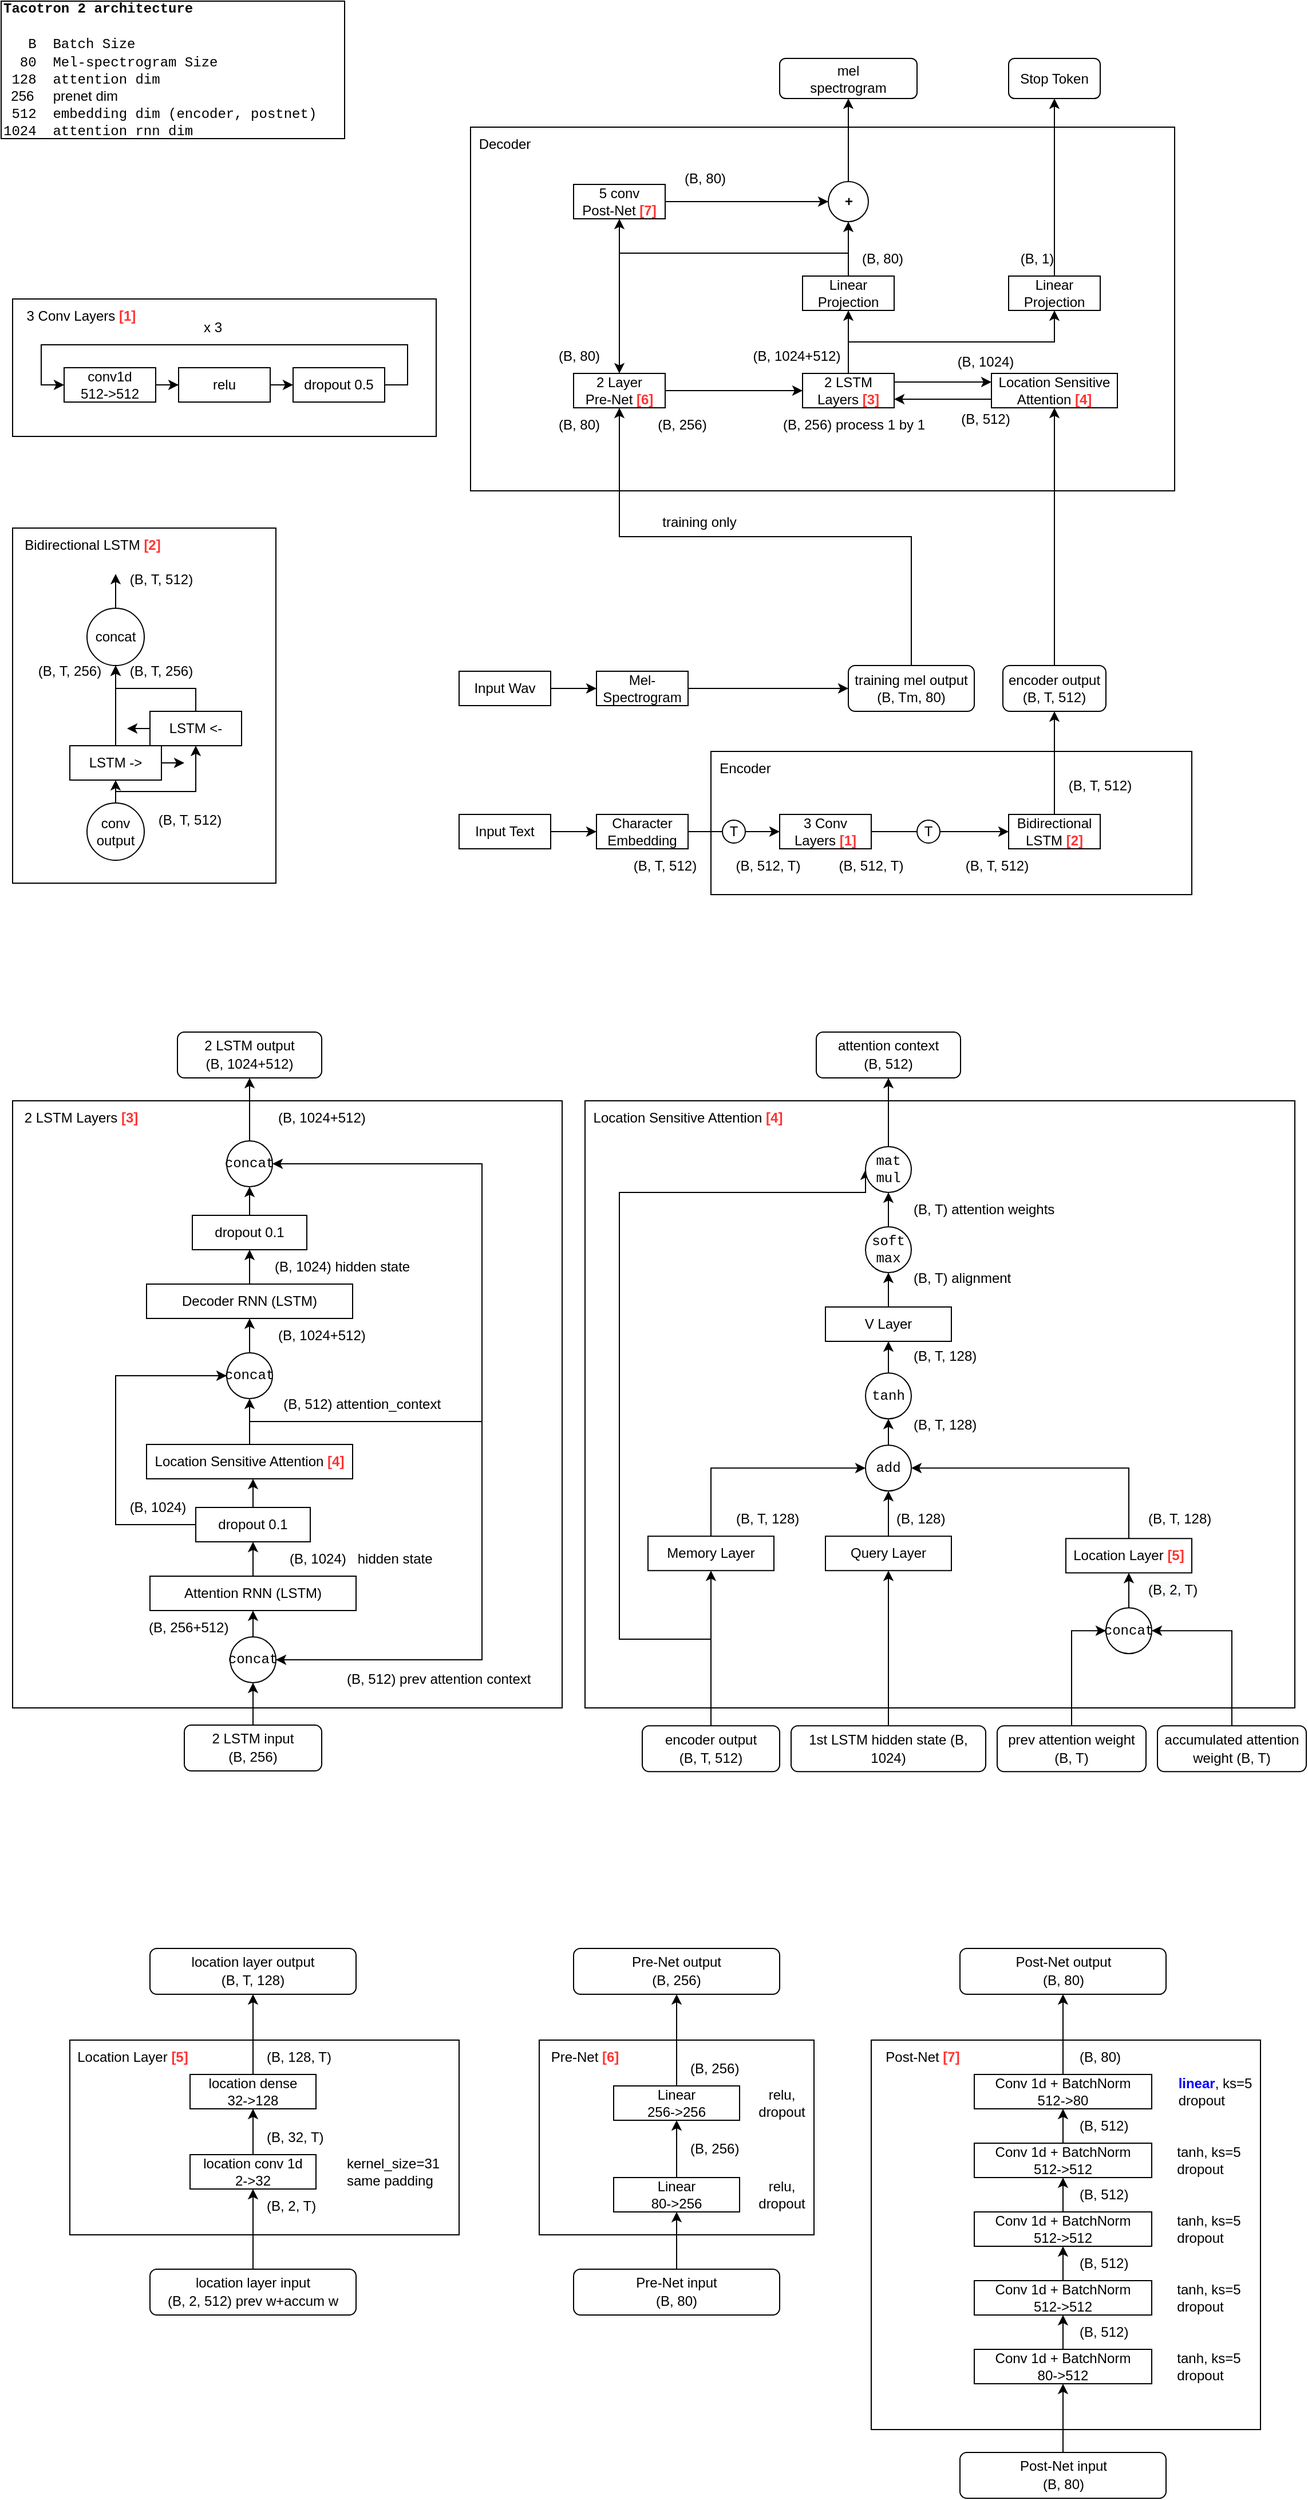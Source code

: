 <mxfile version="15.5.0" type="github"><diagram id="-KSFAOLXH7tNVeF0xrne" name="Page-1"><mxGraphModel dx="2062" dy="1325" grid="1" gridSize="10" guides="1" tooltips="1" connect="1" arrows="1" fold="1" page="1" pageScale="1" pageWidth="1169" pageHeight="827" math="0" shadow="0"><root><mxCell id="0"/><mxCell id="1" parent="0"/><mxCell id="DrJztaE1_HIbCk7_I7Hy-338" value="" style="rounded=0;whiteSpace=wrap;html=1;fontFamily=Helvetica;fontColor=#0000FF;align=left;" vertex="1" parent="1"><mxGeometry x="770" y="1790" width="340" height="340" as="geometry"/></mxCell><mxCell id="DrJztaE1_HIbCk7_I7Hy-308" value="" style="rounded=0;whiteSpace=wrap;html=1;fontFamily=Helvetica;fontColor=#FF3333;align=center;" vertex="1" parent="1"><mxGeometry x="480" y="1790" width="240" height="170" as="geometry"/></mxCell><mxCell id="DrJztaE1_HIbCk7_I7Hy-276" value="" style="rounded=0;whiteSpace=wrap;html=1;fontFamily=Helvetica;fontColor=#000000;align=center;" vertex="1" parent="1"><mxGeometry x="520" y="970" width="620" height="530" as="geometry"/></mxCell><mxCell id="DrJztaE1_HIbCk7_I7Hy-188" value="" style="group" vertex="1" connectable="0" parent="1"><mxGeometry x="420" y="60" width="615" height="377.5" as="geometry"/></mxCell><mxCell id="DrJztaE1_HIbCk7_I7Hy-178" value="" style="rounded=0;whiteSpace=wrap;html=1;fontFamily=Helvetica;align=left;" vertex="1" parent="DrJztaE1_HIbCk7_I7Hy-188"><mxGeometry y="60" width="615" height="317.5" as="geometry"/></mxCell><mxCell id="DrJztaE1_HIbCk7_I7Hy-76" value="2 Layer&lt;br&gt;Pre-Net &lt;b&gt;&lt;font color=&quot;#ff3333&quot;&gt;[6]&lt;/font&gt;&lt;/b&gt;" style="rounded=0;whiteSpace=wrap;html=1;" vertex="1" parent="DrJztaE1_HIbCk7_I7Hy-188"><mxGeometry x="90" y="275" width="80" height="30" as="geometry"/></mxCell><mxCell id="DrJztaE1_HIbCk7_I7Hy-298" style="edgeStyle=orthogonalEdgeStyle;rounded=0;orthogonalLoop=1;jettySize=auto;html=1;exitX=0.5;exitY=0;exitDx=0;exitDy=0;entryX=0.5;entryY=1;entryDx=0;entryDy=0;fontFamily=Helvetica;fontColor=#FF3333;" edge="1" parent="DrJztaE1_HIbCk7_I7Hy-188" source="DrJztaE1_HIbCk7_I7Hy-77" target="DrJztaE1_HIbCk7_I7Hy-78"><mxGeometry relative="1" as="geometry"/></mxCell><mxCell id="DrJztaE1_HIbCk7_I7Hy-77" value="2 LSTM&lt;br&gt;Layers &lt;b&gt;&lt;font color=&quot;#ff3333&quot;&gt;[3]&lt;/font&gt;&lt;/b&gt;" style="rounded=0;whiteSpace=wrap;html=1;" vertex="1" parent="DrJztaE1_HIbCk7_I7Hy-188"><mxGeometry x="290" y="275" width="80" height="30" as="geometry"/></mxCell><mxCell id="DrJztaE1_HIbCk7_I7Hy-81" style="edgeStyle=orthogonalEdgeStyle;rounded=0;orthogonalLoop=1;jettySize=auto;html=1;exitX=1;exitY=0.5;exitDx=0;exitDy=0;entryX=0;entryY=0.5;entryDx=0;entryDy=0;" edge="1" parent="DrJztaE1_HIbCk7_I7Hy-188" source="DrJztaE1_HIbCk7_I7Hy-76" target="DrJztaE1_HIbCk7_I7Hy-77"><mxGeometry relative="1" as="geometry"/></mxCell><mxCell id="DrJztaE1_HIbCk7_I7Hy-78" value="Linear&lt;br&gt;Projection" style="rounded=0;whiteSpace=wrap;html=1;" vertex="1" parent="DrJztaE1_HIbCk7_I7Hy-188"><mxGeometry x="470" y="190" width="80" height="30" as="geometry"/></mxCell><mxCell id="DrJztaE1_HIbCk7_I7Hy-170" style="edgeStyle=orthogonalEdgeStyle;rounded=0;orthogonalLoop=1;jettySize=auto;html=1;exitX=0.5;exitY=0;exitDx=0;exitDy=0;entryX=0.5;entryY=0;entryDx=0;entryDy=0;fontFamily=Helvetica;" edge="1" parent="DrJztaE1_HIbCk7_I7Hy-188" source="DrJztaE1_HIbCk7_I7Hy-79" target="DrJztaE1_HIbCk7_I7Hy-76"><mxGeometry relative="1" as="geometry"><Array as="points"><mxPoint x="330" y="170"/><mxPoint x="130" y="170"/></Array></mxGeometry></mxCell><mxCell id="DrJztaE1_HIbCk7_I7Hy-79" value="Linear&lt;br&gt;Projection" style="rounded=0;whiteSpace=wrap;html=1;" vertex="1" parent="DrJztaE1_HIbCk7_I7Hy-188"><mxGeometry x="290" y="190" width="80" height="30" as="geometry"/></mxCell><mxCell id="DrJztaE1_HIbCk7_I7Hy-168" style="edgeStyle=orthogonalEdgeStyle;rounded=0;orthogonalLoop=1;jettySize=auto;html=1;exitX=0.5;exitY=0;exitDx=0;exitDy=0;entryX=0.5;entryY=1;entryDx=0;entryDy=0;fontFamily=Helvetica;" edge="1" parent="DrJztaE1_HIbCk7_I7Hy-188" source="DrJztaE1_HIbCk7_I7Hy-77" target="DrJztaE1_HIbCk7_I7Hy-79"><mxGeometry relative="1" as="geometry"/></mxCell><mxCell id="DrJztaE1_HIbCk7_I7Hy-80" value="Stop Token" style="rounded=1;whiteSpace=wrap;html=1;" vertex="1" parent="DrJztaE1_HIbCk7_I7Hy-188"><mxGeometry x="470" width="80" height="35" as="geometry"/></mxCell><mxCell id="DrJztaE1_HIbCk7_I7Hy-173" style="edgeStyle=orthogonalEdgeStyle;rounded=0;orthogonalLoop=1;jettySize=auto;html=1;exitX=0.5;exitY=0;exitDx=0;exitDy=0;entryX=0.5;entryY=1;entryDx=0;entryDy=0;fontFamily=Helvetica;" edge="1" parent="DrJztaE1_HIbCk7_I7Hy-188" source="DrJztaE1_HIbCk7_I7Hy-78" target="DrJztaE1_HIbCk7_I7Hy-80"><mxGeometry relative="1" as="geometry"/></mxCell><mxCell id="DrJztaE1_HIbCk7_I7Hy-82" value="(B, 256)" style="text;html=1;strokeColor=none;fillColor=none;align=center;verticalAlign=middle;whiteSpace=wrap;rounded=0;" vertex="1" parent="DrJztaE1_HIbCk7_I7Hy-188"><mxGeometry x="140" y="305" width="90" height="30" as="geometry"/></mxCell><mxCell id="DrJztaE1_HIbCk7_I7Hy-83" value="(B, 80)" style="text;html=1;strokeColor=none;fillColor=none;align=center;verticalAlign=middle;whiteSpace=wrap;rounded=0;" vertex="1" parent="DrJztaE1_HIbCk7_I7Hy-188"><mxGeometry x="50" y="305" width="90" height="30" as="geometry"/></mxCell><mxCell id="DrJztaE1_HIbCk7_I7Hy-87" value="(B, 256) process 1 by 1" style="text;html=1;strokeColor=none;fillColor=none;align=center;verticalAlign=middle;whiteSpace=wrap;rounded=0;" vertex="1" parent="DrJztaE1_HIbCk7_I7Hy-188"><mxGeometry x="240" y="305" width="190" height="30" as="geometry"/></mxCell><mxCell id="DrJztaE1_HIbCk7_I7Hy-91" value="(B, 1024+512)" style="text;html=1;strokeColor=none;fillColor=none;align=center;verticalAlign=middle;whiteSpace=wrap;rounded=0;" vertex="1" parent="DrJztaE1_HIbCk7_I7Hy-188"><mxGeometry x="240" y="245" width="90" height="30" as="geometry"/></mxCell><mxCell id="DrJztaE1_HIbCk7_I7Hy-94" value="(B, 80)" style="text;html=1;strokeColor=none;fillColor=none;align=center;verticalAlign=middle;whiteSpace=wrap;rounded=0;" vertex="1" parent="DrJztaE1_HIbCk7_I7Hy-188"><mxGeometry x="315" y="160" width="90" height="30" as="geometry"/></mxCell><mxCell id="DrJztaE1_HIbCk7_I7Hy-95" value="(B, 1)" style="text;html=1;strokeColor=none;fillColor=none;align=center;verticalAlign=middle;whiteSpace=wrap;rounded=0;" vertex="1" parent="DrJztaE1_HIbCk7_I7Hy-188"><mxGeometry x="450" y="160" width="90" height="30" as="geometry"/></mxCell><mxCell id="DrJztaE1_HIbCk7_I7Hy-98" value="5 conv&lt;br&gt;Post-Net &lt;b&gt;&lt;font color=&quot;#ff3333&quot;&gt;[7]&lt;/font&gt;&lt;/b&gt;" style="rounded=0;whiteSpace=wrap;html=1;" vertex="1" parent="DrJztaE1_HIbCk7_I7Hy-188"><mxGeometry x="90" y="110" width="80" height="30" as="geometry"/></mxCell><mxCell id="DrJztaE1_HIbCk7_I7Hy-171" style="edgeStyle=orthogonalEdgeStyle;rounded=0;orthogonalLoop=1;jettySize=auto;html=1;exitX=0.5;exitY=0;exitDx=0;exitDy=0;entryX=0.5;entryY=1;entryDx=0;entryDy=0;fontFamily=Helvetica;" edge="1" parent="DrJztaE1_HIbCk7_I7Hy-188" source="DrJztaE1_HIbCk7_I7Hy-79" target="DrJztaE1_HIbCk7_I7Hy-98"><mxGeometry relative="1" as="geometry"><Array as="points"><mxPoint x="330" y="170"/><mxPoint x="130" y="170"/></Array></mxGeometry></mxCell><mxCell id="DrJztaE1_HIbCk7_I7Hy-101" value="&lt;b&gt;+&lt;/b&gt;" style="ellipse;whiteSpace=wrap;html=1;aspect=fixed;" vertex="1" parent="DrJztaE1_HIbCk7_I7Hy-188"><mxGeometry x="312.5" y="107.5" width="35" height="35" as="geometry"/></mxCell><mxCell id="DrJztaE1_HIbCk7_I7Hy-169" style="edgeStyle=orthogonalEdgeStyle;rounded=0;orthogonalLoop=1;jettySize=auto;html=1;exitX=0.5;exitY=0;exitDx=0;exitDy=0;entryX=0.5;entryY=1;entryDx=0;entryDy=0;fontFamily=Helvetica;" edge="1" parent="DrJztaE1_HIbCk7_I7Hy-188" source="DrJztaE1_HIbCk7_I7Hy-79" target="DrJztaE1_HIbCk7_I7Hy-101"><mxGeometry relative="1" as="geometry"/></mxCell><mxCell id="DrJztaE1_HIbCk7_I7Hy-102" style="edgeStyle=orthogonalEdgeStyle;rounded=0;orthogonalLoop=1;jettySize=auto;html=1;exitX=1;exitY=0.5;exitDx=0;exitDy=0;" edge="1" parent="DrJztaE1_HIbCk7_I7Hy-188" source="DrJztaE1_HIbCk7_I7Hy-98" target="DrJztaE1_HIbCk7_I7Hy-101"><mxGeometry relative="1" as="geometry"/></mxCell><mxCell id="DrJztaE1_HIbCk7_I7Hy-104" value="mel&lt;br&gt;spectrogram" style="rounded=1;whiteSpace=wrap;html=1;" vertex="1" parent="DrJztaE1_HIbCk7_I7Hy-188"><mxGeometry x="270" width="120" height="35" as="geometry"/></mxCell><mxCell id="DrJztaE1_HIbCk7_I7Hy-172" style="edgeStyle=orthogonalEdgeStyle;rounded=0;orthogonalLoop=1;jettySize=auto;html=1;exitX=0.5;exitY=0;exitDx=0;exitDy=0;entryX=0.5;entryY=1;entryDx=0;entryDy=0;fontFamily=Helvetica;" edge="1" parent="DrJztaE1_HIbCk7_I7Hy-188" source="DrJztaE1_HIbCk7_I7Hy-101" target="DrJztaE1_HIbCk7_I7Hy-104"><mxGeometry relative="1" as="geometry"/></mxCell><mxCell id="DrJztaE1_HIbCk7_I7Hy-106" value="(B, 80)" style="text;html=1;strokeColor=none;fillColor=none;align=center;verticalAlign=middle;whiteSpace=wrap;rounded=0;" vertex="1" parent="DrJztaE1_HIbCk7_I7Hy-188"><mxGeometry x="160" y="90" width="90" height="30" as="geometry"/></mxCell><mxCell id="DrJztaE1_HIbCk7_I7Hy-181" value="Decoder" style="text;html=1;strokeColor=none;fillColor=none;align=center;verticalAlign=middle;whiteSpace=wrap;rounded=0;fontFamily=Helvetica;" vertex="1" parent="DrJztaE1_HIbCk7_I7Hy-188"><mxGeometry y="60" width="60" height="30" as="geometry"/></mxCell><mxCell id="DrJztaE1_HIbCk7_I7Hy-186" style="edgeStyle=orthogonalEdgeStyle;rounded=0;orthogonalLoop=1;jettySize=auto;html=1;exitX=0;exitY=0.75;exitDx=0;exitDy=0;entryX=1;entryY=0.75;entryDx=0;entryDy=0;fontFamily=Helvetica;" edge="1" parent="DrJztaE1_HIbCk7_I7Hy-188" source="DrJztaE1_HIbCk7_I7Hy-182" target="DrJztaE1_HIbCk7_I7Hy-77"><mxGeometry relative="1" as="geometry"/></mxCell><mxCell id="DrJztaE1_HIbCk7_I7Hy-182" value="Location Sensitive Attention &lt;b&gt;&lt;font color=&quot;#ff3333&quot;&gt;[4]&lt;/font&gt;&lt;/b&gt;" style="rounded=0;whiteSpace=wrap;html=1;" vertex="1" parent="DrJztaE1_HIbCk7_I7Hy-188"><mxGeometry x="455" y="275" width="110" height="30" as="geometry"/></mxCell><mxCell id="DrJztaE1_HIbCk7_I7Hy-185" style="edgeStyle=orthogonalEdgeStyle;rounded=0;orthogonalLoop=1;jettySize=auto;html=1;exitX=1;exitY=0.25;exitDx=0;exitDy=0;entryX=0;entryY=0.25;entryDx=0;entryDy=0;fontFamily=Helvetica;" edge="1" parent="DrJztaE1_HIbCk7_I7Hy-188" source="DrJztaE1_HIbCk7_I7Hy-77" target="DrJztaE1_HIbCk7_I7Hy-182"><mxGeometry relative="1" as="geometry"/></mxCell><mxCell id="DrJztaE1_HIbCk7_I7Hy-189" value="(B, 1024)" style="text;html=1;strokeColor=none;fillColor=none;align=center;verticalAlign=middle;whiteSpace=wrap;rounded=0;fontFamily=Helvetica;" vertex="1" parent="DrJztaE1_HIbCk7_I7Hy-188"><mxGeometry x="420" y="250" width="60" height="30" as="geometry"/></mxCell><mxCell id="DrJztaE1_HIbCk7_I7Hy-221" value="(B, 512)" style="text;html=1;strokeColor=none;fillColor=none;align=center;verticalAlign=middle;whiteSpace=wrap;rounded=0;fontFamily=Helvetica;" vertex="1" parent="DrJztaE1_HIbCk7_I7Hy-188"><mxGeometry x="420" y="300" width="60" height="30" as="geometry"/></mxCell><mxCell id="DrJztaE1_HIbCk7_I7Hy-222" value="(B, 80)" style="text;html=1;strokeColor=none;fillColor=none;align=center;verticalAlign=middle;whiteSpace=wrap;rounded=0;" vertex="1" parent="DrJztaE1_HIbCk7_I7Hy-188"><mxGeometry x="50" y="245" width="90" height="30" as="geometry"/></mxCell><mxCell id="DrJztaE1_HIbCk7_I7Hy-12" style="edgeStyle=orthogonalEdgeStyle;rounded=0;orthogonalLoop=1;jettySize=auto;html=1;exitX=1;exitY=0.5;exitDx=0;exitDy=0;entryX=0;entryY=0.5;entryDx=0;entryDy=0;" edge="1" parent="1" source="DrJztaE1_HIbCk7_I7Hy-1" target="DrJztaE1_HIbCk7_I7Hy-2"><mxGeometry relative="1" as="geometry"/></mxCell><mxCell id="DrJztaE1_HIbCk7_I7Hy-1" value="Input Text" style="rounded=0;whiteSpace=wrap;html=1;" vertex="1" parent="1"><mxGeometry x="410" y="720" width="80" height="30" as="geometry"/></mxCell><mxCell id="DrJztaE1_HIbCk7_I7Hy-2" value="Character Embedding" style="rounded=0;whiteSpace=wrap;html=1;" vertex="1" parent="1"><mxGeometry x="530" y="720" width="80" height="30" as="geometry"/></mxCell><mxCell id="DrJztaE1_HIbCk7_I7Hy-3" value="(B, T, 512)" style="text;html=1;strokeColor=none;fillColor=none;align=center;verticalAlign=middle;whiteSpace=wrap;rounded=0;" vertex="1" parent="1"><mxGeometry x="560" y="750" width="60" height="30" as="geometry"/></mxCell><mxCell id="DrJztaE1_HIbCk7_I7Hy-61" value="" style="group" vertex="1" connectable="0" parent="1"><mxGeometry x="20" y="470" width="230" height="310" as="geometry"/></mxCell><mxCell id="DrJztaE1_HIbCk7_I7Hy-53" value="" style="rounded=0;whiteSpace=wrap;html=1;" vertex="1" parent="DrJztaE1_HIbCk7_I7Hy-61"><mxGeometry width="230" height="310" as="geometry"/></mxCell><mxCell id="DrJztaE1_HIbCk7_I7Hy-31" style="edgeStyle=orthogonalEdgeStyle;rounded=0;orthogonalLoop=1;jettySize=auto;html=1;exitX=1;exitY=0.5;exitDx=0;exitDy=0;" edge="1" parent="DrJztaE1_HIbCk7_I7Hy-61" source="DrJztaE1_HIbCk7_I7Hy-19"><mxGeometry relative="1" as="geometry"><mxPoint x="150" y="205" as="targetPoint"/></mxGeometry></mxCell><mxCell id="DrJztaE1_HIbCk7_I7Hy-19" value="LSTM -&amp;gt;" style="rounded=0;whiteSpace=wrap;html=1;" vertex="1" parent="DrJztaE1_HIbCk7_I7Hy-61"><mxGeometry x="50" y="190" width="80" height="30" as="geometry"/></mxCell><mxCell id="DrJztaE1_HIbCk7_I7Hy-39" style="edgeStyle=orthogonalEdgeStyle;rounded=0;orthogonalLoop=1;jettySize=auto;html=1;exitX=0;exitY=0.5;exitDx=0;exitDy=0;" edge="1" parent="DrJztaE1_HIbCk7_I7Hy-61" source="DrJztaE1_HIbCk7_I7Hy-20"><mxGeometry relative="1" as="geometry"><mxPoint x="100" y="175" as="targetPoint"/></mxGeometry></mxCell><mxCell id="DrJztaE1_HIbCk7_I7Hy-20" value="LSTM &amp;lt;-" style="rounded=0;whiteSpace=wrap;html=1;" vertex="1" parent="DrJztaE1_HIbCk7_I7Hy-61"><mxGeometry x="120" y="160" width="80" height="30" as="geometry"/></mxCell><mxCell id="DrJztaE1_HIbCk7_I7Hy-44" style="edgeStyle=orthogonalEdgeStyle;rounded=0;orthogonalLoop=1;jettySize=auto;html=1;exitX=0.5;exitY=0;exitDx=0;exitDy=0;" edge="1" parent="DrJztaE1_HIbCk7_I7Hy-61" source="DrJztaE1_HIbCk7_I7Hy-21"><mxGeometry relative="1" as="geometry"><mxPoint x="90" y="40" as="targetPoint"/></mxGeometry></mxCell><mxCell id="DrJztaE1_HIbCk7_I7Hy-21" value="concat" style="ellipse;whiteSpace=wrap;html=1;aspect=fixed;" vertex="1" parent="DrJztaE1_HIbCk7_I7Hy-61"><mxGeometry x="65" y="70" width="50" height="50" as="geometry"/></mxCell><mxCell id="DrJztaE1_HIbCk7_I7Hy-35" style="edgeStyle=orthogonalEdgeStyle;rounded=0;orthogonalLoop=1;jettySize=auto;html=1;exitX=0.5;exitY=0;exitDx=0;exitDy=0;entryX=0.5;entryY=1;entryDx=0;entryDy=0;" edge="1" parent="DrJztaE1_HIbCk7_I7Hy-61" source="DrJztaE1_HIbCk7_I7Hy-19" target="DrJztaE1_HIbCk7_I7Hy-21"><mxGeometry relative="1" as="geometry"/></mxCell><mxCell id="DrJztaE1_HIbCk7_I7Hy-36" style="edgeStyle=orthogonalEdgeStyle;rounded=0;orthogonalLoop=1;jettySize=auto;html=1;exitX=0.5;exitY=0;exitDx=0;exitDy=0;entryX=0.5;entryY=1;entryDx=0;entryDy=0;" edge="1" parent="DrJztaE1_HIbCk7_I7Hy-61" source="DrJztaE1_HIbCk7_I7Hy-20" target="DrJztaE1_HIbCk7_I7Hy-21"><mxGeometry relative="1" as="geometry"/></mxCell><mxCell id="DrJztaE1_HIbCk7_I7Hy-33" style="edgeStyle=orthogonalEdgeStyle;rounded=0;orthogonalLoop=1;jettySize=auto;html=1;exitX=0.5;exitY=0;exitDx=0;exitDy=0;entryX=0.5;entryY=1;entryDx=0;entryDy=0;" edge="1" parent="DrJztaE1_HIbCk7_I7Hy-61" source="DrJztaE1_HIbCk7_I7Hy-32" target="DrJztaE1_HIbCk7_I7Hy-19"><mxGeometry relative="1" as="geometry"/></mxCell><mxCell id="DrJztaE1_HIbCk7_I7Hy-342" style="edgeStyle=orthogonalEdgeStyle;rounded=0;orthogonalLoop=1;jettySize=auto;html=1;exitX=0.5;exitY=0;exitDx=0;exitDy=0;entryX=0.5;entryY=1;entryDx=0;entryDy=0;fontFamily=Helvetica;fontColor=#0000FF;" edge="1" parent="DrJztaE1_HIbCk7_I7Hy-61" source="DrJztaE1_HIbCk7_I7Hy-32" target="DrJztaE1_HIbCk7_I7Hy-20"><mxGeometry relative="1" as="geometry"><Array as="points"><mxPoint x="90" y="230"/><mxPoint x="160" y="230"/></Array></mxGeometry></mxCell><mxCell id="DrJztaE1_HIbCk7_I7Hy-32" value="conv&lt;br&gt;output" style="ellipse;whiteSpace=wrap;html=1;aspect=fixed;" vertex="1" parent="DrJztaE1_HIbCk7_I7Hy-61"><mxGeometry x="65" y="240" width="50" height="50" as="geometry"/></mxCell><mxCell id="DrJztaE1_HIbCk7_I7Hy-40" value="(B, T, 512)" style="text;html=1;strokeColor=none;fillColor=none;align=center;verticalAlign=middle;whiteSpace=wrap;rounded=0;" vertex="1" parent="DrJztaE1_HIbCk7_I7Hy-61"><mxGeometry x="125" y="240" width="60" height="30" as="geometry"/></mxCell><mxCell id="DrJztaE1_HIbCk7_I7Hy-41" value="(B, T, 256)" style="text;html=1;strokeColor=none;fillColor=none;align=center;verticalAlign=middle;whiteSpace=wrap;rounded=0;" vertex="1" parent="DrJztaE1_HIbCk7_I7Hy-61"><mxGeometry x="20" y="110" width="60" height="30" as="geometry"/></mxCell><mxCell id="DrJztaE1_HIbCk7_I7Hy-42" value="(B, T, 256)" style="text;html=1;strokeColor=none;fillColor=none;align=center;verticalAlign=middle;whiteSpace=wrap;rounded=0;" vertex="1" parent="DrJztaE1_HIbCk7_I7Hy-61"><mxGeometry x="100" y="110" width="60" height="30" as="geometry"/></mxCell><mxCell id="DrJztaE1_HIbCk7_I7Hy-43" value="(B, T, 512)" style="text;html=1;strokeColor=none;fillColor=none;align=center;verticalAlign=middle;whiteSpace=wrap;rounded=0;" vertex="1" parent="DrJztaE1_HIbCk7_I7Hy-61"><mxGeometry x="100" y="30" width="60" height="30" as="geometry"/></mxCell><mxCell id="DrJztaE1_HIbCk7_I7Hy-60" value="Bidirectional LSTM &lt;b&gt;&lt;font color=&quot;#ff3333&quot;&gt;[2]&lt;/font&gt;&lt;/b&gt;" style="text;html=1;strokeColor=none;fillColor=none;align=center;verticalAlign=middle;whiteSpace=wrap;rounded=0;" vertex="1" parent="DrJztaE1_HIbCk7_I7Hy-61"><mxGeometry width="140" height="30" as="geometry"/></mxCell><mxCell id="DrJztaE1_HIbCk7_I7Hy-62" value="" style="group" vertex="1" connectable="0" parent="1"><mxGeometry x="20" y="270" width="370" height="120" as="geometry"/></mxCell><mxCell id="DrJztaE1_HIbCk7_I7Hy-52" value="" style="rounded=0;whiteSpace=wrap;html=1;" vertex="1" parent="DrJztaE1_HIbCk7_I7Hy-62"><mxGeometry width="370" height="120" as="geometry"/></mxCell><mxCell id="DrJztaE1_HIbCk7_I7Hy-6" value="conv1d&lt;br&gt;512-&amp;gt;512" style="rounded=0;whiteSpace=wrap;html=1;" vertex="1" parent="DrJztaE1_HIbCk7_I7Hy-62"><mxGeometry x="45" y="60" width="80" height="30" as="geometry"/></mxCell><mxCell id="DrJztaE1_HIbCk7_I7Hy-7" value="relu" style="rounded=0;whiteSpace=wrap;html=1;" vertex="1" parent="DrJztaE1_HIbCk7_I7Hy-62"><mxGeometry x="145" y="60" width="80" height="30" as="geometry"/></mxCell><mxCell id="DrJztaE1_HIbCk7_I7Hy-10" style="edgeStyle=orthogonalEdgeStyle;rounded=0;orthogonalLoop=1;jettySize=auto;html=1;exitX=1;exitY=0.5;exitDx=0;exitDy=0;" edge="1" parent="DrJztaE1_HIbCk7_I7Hy-62" source="DrJztaE1_HIbCk7_I7Hy-6" target="DrJztaE1_HIbCk7_I7Hy-7"><mxGeometry relative="1" as="geometry"/></mxCell><mxCell id="DrJztaE1_HIbCk7_I7Hy-55" style="edgeStyle=orthogonalEdgeStyle;rounded=0;orthogonalLoop=1;jettySize=auto;html=1;exitX=1;exitY=0.5;exitDx=0;exitDy=0;entryX=0;entryY=0.5;entryDx=0;entryDy=0;" edge="1" parent="DrJztaE1_HIbCk7_I7Hy-62" source="DrJztaE1_HIbCk7_I7Hy-8" target="DrJztaE1_HIbCk7_I7Hy-6"><mxGeometry relative="1" as="geometry"><Array as="points"><mxPoint x="345" y="75"/><mxPoint x="345" y="40"/><mxPoint x="25" y="40"/><mxPoint x="25" y="75"/></Array></mxGeometry></mxCell><mxCell id="DrJztaE1_HIbCk7_I7Hy-8" value="dropout 0.5" style="rounded=0;whiteSpace=wrap;html=1;" vertex="1" parent="DrJztaE1_HIbCk7_I7Hy-62"><mxGeometry x="245" y="60" width="80" height="30" as="geometry"/></mxCell><mxCell id="DrJztaE1_HIbCk7_I7Hy-11" style="edgeStyle=orthogonalEdgeStyle;rounded=0;orthogonalLoop=1;jettySize=auto;html=1;exitX=1;exitY=0.5;exitDx=0;exitDy=0;entryX=0;entryY=0.5;entryDx=0;entryDy=0;" edge="1" parent="DrJztaE1_HIbCk7_I7Hy-62" source="DrJztaE1_HIbCk7_I7Hy-7" target="DrJztaE1_HIbCk7_I7Hy-8"><mxGeometry relative="1" as="geometry"/></mxCell><mxCell id="DrJztaE1_HIbCk7_I7Hy-56" value="x 3" style="text;html=1;strokeColor=none;fillColor=none;align=center;verticalAlign=middle;whiteSpace=wrap;rounded=0;" vertex="1" parent="DrJztaE1_HIbCk7_I7Hy-62"><mxGeometry x="145" y="10" width="60" height="30" as="geometry"/></mxCell><mxCell id="DrJztaE1_HIbCk7_I7Hy-59" value="3 Conv Layers &lt;b&gt;&lt;font color=&quot;#ff3333&quot;&gt;[1]&lt;/font&gt;&lt;/b&gt;" style="text;html=1;strokeColor=none;fillColor=none;align=center;verticalAlign=middle;whiteSpace=wrap;rounded=0;" vertex="1" parent="DrJztaE1_HIbCk7_I7Hy-62"><mxGeometry x="10" width="100" height="30" as="geometry"/></mxCell><mxCell id="DrJztaE1_HIbCk7_I7Hy-65" value="" style="group" vertex="1" connectable="0" parent="1"><mxGeometry x="630" y="590" width="420" height="200" as="geometry"/></mxCell><mxCell id="DrJztaE1_HIbCk7_I7Hy-57" value="" style="rounded=0;whiteSpace=wrap;html=1;" vertex="1" parent="DrJztaE1_HIbCk7_I7Hy-65"><mxGeometry y="75" width="420" height="125" as="geometry"/></mxCell><mxCell id="DrJztaE1_HIbCk7_I7Hy-4" value="3 Conv&lt;br&gt;Layers &lt;b&gt;&lt;font color=&quot;#ff3333&quot;&gt;[1]&lt;/font&gt;&lt;/b&gt;" style="rounded=0;whiteSpace=wrap;html=1;" vertex="1" parent="DrJztaE1_HIbCk7_I7Hy-65"><mxGeometry x="60" y="130" width="80" height="30" as="geometry"/></mxCell><mxCell id="DrJztaE1_HIbCk7_I7Hy-5" value="(B, 512, T)" style="text;html=1;strokeColor=none;fillColor=none;align=center;verticalAlign=middle;whiteSpace=wrap;rounded=0;" vertex="1" parent="DrJztaE1_HIbCk7_I7Hy-65"><mxGeometry x="110" y="160" width="60" height="30" as="geometry"/></mxCell><mxCell id="DrJztaE1_HIbCk7_I7Hy-14" value="Bidirectional&lt;br&gt;LSTM &lt;font color=&quot;#ff3333&quot;&gt;&lt;b&gt;[2]&lt;/b&gt;&lt;/font&gt;" style="rounded=0;whiteSpace=wrap;html=1;" vertex="1" parent="DrJztaE1_HIbCk7_I7Hy-65"><mxGeometry x="260" y="130" width="80" height="30" as="geometry"/></mxCell><mxCell id="DrJztaE1_HIbCk7_I7Hy-16" value="(B, T, 512)" style="text;html=1;strokeColor=none;fillColor=none;align=center;verticalAlign=middle;whiteSpace=wrap;rounded=0;" vertex="1" parent="DrJztaE1_HIbCk7_I7Hy-65"><mxGeometry x="310" y="90" width="60" height="30" as="geometry"/></mxCell><mxCell id="DrJztaE1_HIbCk7_I7Hy-17" value="encoder output&lt;br&gt;(B, T, 512)" style="rounded=1;whiteSpace=wrap;html=1;" vertex="1" parent="DrJztaE1_HIbCk7_I7Hy-65"><mxGeometry x="255" width="90" height="40" as="geometry"/></mxCell><mxCell id="DrJztaE1_HIbCk7_I7Hy-18" style="edgeStyle=orthogonalEdgeStyle;rounded=0;orthogonalLoop=1;jettySize=auto;html=1;exitX=0.5;exitY=0;exitDx=0;exitDy=0;entryX=0.5;entryY=1;entryDx=0;entryDy=0;" edge="1" parent="DrJztaE1_HIbCk7_I7Hy-65" source="DrJztaE1_HIbCk7_I7Hy-14" target="DrJztaE1_HIbCk7_I7Hy-17"><mxGeometry relative="1" as="geometry"/></mxCell><mxCell id="DrJztaE1_HIbCk7_I7Hy-45" value="T" style="ellipse;whiteSpace=wrap;html=1;aspect=fixed;" vertex="1" parent="DrJztaE1_HIbCk7_I7Hy-65"><mxGeometry x="10" y="135" width="20" height="20" as="geometry"/></mxCell><mxCell id="DrJztaE1_HIbCk7_I7Hy-13" style="edgeStyle=orthogonalEdgeStyle;rounded=0;orthogonalLoop=1;jettySize=auto;html=1;exitX=1;exitY=0.5;exitDx=0;exitDy=0;entryX=0;entryY=0.5;entryDx=0;entryDy=0;startArrow=none;" edge="1" parent="DrJztaE1_HIbCk7_I7Hy-65" source="DrJztaE1_HIbCk7_I7Hy-45" target="DrJztaE1_HIbCk7_I7Hy-4"><mxGeometry relative="1" as="geometry"/></mxCell><mxCell id="DrJztaE1_HIbCk7_I7Hy-46" value="" style="edgeStyle=orthogonalEdgeStyle;rounded=0;orthogonalLoop=1;jettySize=auto;html=1;exitX=1;exitY=0.5;exitDx=0;exitDy=0;entryX=0;entryY=0.5;entryDx=0;entryDy=0;endArrow=none;" edge="1" parent="DrJztaE1_HIbCk7_I7Hy-65" source="DrJztaE1_HIbCk7_I7Hy-2" target="DrJztaE1_HIbCk7_I7Hy-45"><mxGeometry relative="1" as="geometry"><mxPoint x="-20" y="145" as="sourcePoint"/><mxPoint x="60" y="145" as="targetPoint"/></mxGeometry></mxCell><mxCell id="DrJztaE1_HIbCk7_I7Hy-47" value="(B, 512, T)" style="text;html=1;strokeColor=none;fillColor=none;align=center;verticalAlign=middle;whiteSpace=wrap;rounded=0;" vertex="1" parent="DrJztaE1_HIbCk7_I7Hy-65"><mxGeometry x="20" y="160" width="60" height="30" as="geometry"/></mxCell><mxCell id="DrJztaE1_HIbCk7_I7Hy-48" value="T" style="ellipse;whiteSpace=wrap;html=1;aspect=fixed;" vertex="1" parent="DrJztaE1_HIbCk7_I7Hy-65"><mxGeometry x="180" y="135" width="20" height="20" as="geometry"/></mxCell><mxCell id="DrJztaE1_HIbCk7_I7Hy-15" style="edgeStyle=orthogonalEdgeStyle;rounded=0;orthogonalLoop=1;jettySize=auto;html=1;exitX=1;exitY=0.5;exitDx=0;exitDy=0;entryX=0;entryY=0.5;entryDx=0;entryDy=0;startArrow=none;" edge="1" parent="DrJztaE1_HIbCk7_I7Hy-65" source="DrJztaE1_HIbCk7_I7Hy-48" target="DrJztaE1_HIbCk7_I7Hy-14"><mxGeometry relative="1" as="geometry"/></mxCell><mxCell id="DrJztaE1_HIbCk7_I7Hy-49" value="" style="edgeStyle=orthogonalEdgeStyle;rounded=0;orthogonalLoop=1;jettySize=auto;html=1;exitX=1;exitY=0.5;exitDx=0;exitDy=0;entryX=0;entryY=0.5;entryDx=0;entryDy=0;endArrow=none;" edge="1" parent="DrJztaE1_HIbCk7_I7Hy-65" source="DrJztaE1_HIbCk7_I7Hy-4" target="DrJztaE1_HIbCk7_I7Hy-48"><mxGeometry relative="1" as="geometry"><mxPoint x="140" y="145" as="sourcePoint"/><mxPoint x="260" y="145" as="targetPoint"/></mxGeometry></mxCell><mxCell id="DrJztaE1_HIbCk7_I7Hy-50" value="(B, T, 512)" style="text;html=1;strokeColor=none;fillColor=none;align=center;verticalAlign=middle;whiteSpace=wrap;rounded=0;" vertex="1" parent="DrJztaE1_HIbCk7_I7Hy-65"><mxGeometry x="220" y="160" width="60" height="30" as="geometry"/></mxCell><mxCell id="DrJztaE1_HIbCk7_I7Hy-58" value="Encoder" style="text;html=1;strokeColor=none;fillColor=none;align=center;verticalAlign=middle;whiteSpace=wrap;rounded=0;" vertex="1" parent="DrJztaE1_HIbCk7_I7Hy-65"><mxGeometry y="75" width="60" height="30" as="geometry"/></mxCell><mxCell id="DrJztaE1_HIbCk7_I7Hy-70" value="training mel output&lt;br&gt;(B, Tm, 80)" style="rounded=1;whiteSpace=wrap;html=1;" vertex="1" parent="DrJztaE1_HIbCk7_I7Hy-65"><mxGeometry x="120" width="110" height="40" as="geometry"/></mxCell><mxCell id="DrJztaE1_HIbCk7_I7Hy-74" style="edgeStyle=orthogonalEdgeStyle;rounded=0;orthogonalLoop=1;jettySize=auto;html=1;exitX=1;exitY=0.5;exitDx=0;exitDy=0;entryX=0;entryY=0.5;entryDx=0;entryDy=0;" edge="1" parent="1" source="DrJztaE1_HIbCk7_I7Hy-68" target="DrJztaE1_HIbCk7_I7Hy-69"><mxGeometry relative="1" as="geometry"/></mxCell><mxCell id="DrJztaE1_HIbCk7_I7Hy-68" value="Input Wav" style="rounded=0;whiteSpace=wrap;html=1;" vertex="1" parent="1"><mxGeometry x="410" y="595" width="80" height="30" as="geometry"/></mxCell><mxCell id="DrJztaE1_HIbCk7_I7Hy-73" style="edgeStyle=orthogonalEdgeStyle;rounded=0;orthogonalLoop=1;jettySize=auto;html=1;exitX=1;exitY=0.5;exitDx=0;exitDy=0;" edge="1" parent="1" source="DrJztaE1_HIbCk7_I7Hy-69" target="DrJztaE1_HIbCk7_I7Hy-70"><mxGeometry relative="1" as="geometry"/></mxCell><mxCell id="DrJztaE1_HIbCk7_I7Hy-69" value="Mel-Spectrogram" style="rounded=0;whiteSpace=wrap;html=1;" vertex="1" parent="1"><mxGeometry x="530" y="595" width="80" height="30" as="geometry"/></mxCell><mxCell id="DrJztaE1_HIbCk7_I7Hy-84" style="edgeStyle=orthogonalEdgeStyle;rounded=0;orthogonalLoop=1;jettySize=auto;html=1;exitX=0.5;exitY=0;exitDx=0;exitDy=0;entryX=0.5;entryY=1;entryDx=0;entryDy=0;" edge="1" parent="1" source="DrJztaE1_HIbCk7_I7Hy-70" target="DrJztaE1_HIbCk7_I7Hy-76"><mxGeometry relative="1" as="geometry"/></mxCell><mxCell id="DrJztaE1_HIbCk7_I7Hy-85" value="training only" style="text;html=1;strokeColor=none;fillColor=none;align=center;verticalAlign=middle;whiteSpace=wrap;rounded=0;" vertex="1" parent="1"><mxGeometry x="560" y="450" width="120" height="30" as="geometry"/></mxCell><mxCell id="DrJztaE1_HIbCk7_I7Hy-110" value="&lt;font face=&quot;Courier New&quot;&gt;&lt;b&gt;Tacotron 2 architecture&lt;br&gt;&lt;/b&gt;&lt;br&gt;&amp;nbsp; &amp;nbsp;B&amp;nbsp; Batch Size&lt;br&gt;&amp;nbsp; 80&amp;nbsp; Mel-spectrogram Size&lt;br&gt;&lt;/font&gt;&lt;span style=&quot;font-family: &amp;#34;courier new&amp;#34;&quot;&gt;&amp;nbsp;128&amp;nbsp; attention dim&lt;/span&gt;&lt;br style=&quot;font-family: &amp;#34;courier new&amp;#34;&quot;&gt;&amp;nbsp; 256&amp;nbsp; &amp;nbsp; &amp;nbsp;prenet dim&lt;br&gt;&lt;font face=&quot;Courier New&quot;&gt;&amp;nbsp;512&amp;nbsp; embedding dim (encoder, postnet)&lt;br&gt;&lt;/font&gt;&lt;span style=&quot;font-family: &amp;#34;courier new&amp;#34;&quot;&gt;1024&amp;nbsp; attention rnn dim&lt;/span&gt;" style="rounded=0;whiteSpace=wrap;html=1;align=left;" vertex="1" parent="1"><mxGeometry x="10" y="10" width="300" height="120" as="geometry"/></mxCell><mxCell id="DrJztaE1_HIbCk7_I7Hy-167" value="" style="group" vertex="1" connectable="0" parent="1"><mxGeometry x="20" y="910" width="480" height="645" as="geometry"/></mxCell><mxCell id="DrJztaE1_HIbCk7_I7Hy-165" value="" style="rounded=0;whiteSpace=wrap;html=1;fontFamily=Helvetica;align=left;" vertex="1" parent="DrJztaE1_HIbCk7_I7Hy-167"><mxGeometry y="60" width="480" height="530" as="geometry"/></mxCell><mxCell id="DrJztaE1_HIbCk7_I7Hy-111" value="Attention RNN (LSTM)" style="rounded=0;whiteSpace=wrap;html=1;" vertex="1" parent="DrJztaE1_HIbCk7_I7Hy-167"><mxGeometry x="120" y="475" width="180" height="30" as="geometry"/></mxCell><mxCell id="DrJztaE1_HIbCk7_I7Hy-113" value="(B, 1024)&amp;nbsp; &amp;nbsp;hidden state" style="text;html=1;strokeColor=none;fillColor=none;align=left;verticalAlign=middle;whiteSpace=wrap;rounded=0;" vertex="1" parent="DrJztaE1_HIbCk7_I7Hy-167"><mxGeometry x="240" y="445" width="160" height="30" as="geometry"/></mxCell><mxCell id="DrJztaE1_HIbCk7_I7Hy-114" value="(B, 256+512)" style="text;html=1;strokeColor=none;fillColor=none;align=left;verticalAlign=middle;whiteSpace=wrap;rounded=0;" vertex="1" parent="DrJztaE1_HIbCk7_I7Hy-167"><mxGeometry x="117" y="505" width="90" height="30" as="geometry"/></mxCell><mxCell id="DrJztaE1_HIbCk7_I7Hy-122" style="edgeStyle=orthogonalEdgeStyle;rounded=0;orthogonalLoop=1;jettySize=auto;html=1;exitX=0.5;exitY=0;exitDx=0;exitDy=0;fontFamily=Courier New;" edge="1" parent="DrJztaE1_HIbCk7_I7Hy-167" source="DrJztaE1_HIbCk7_I7Hy-116"><mxGeometry relative="1" as="geometry"><mxPoint x="210" y="390" as="targetPoint"/></mxGeometry></mxCell><mxCell id="DrJztaE1_HIbCk7_I7Hy-116" value="dropout 0.1" style="rounded=0;whiteSpace=wrap;html=1;" vertex="1" parent="DrJztaE1_HIbCk7_I7Hy-167"><mxGeometry x="160" y="415" width="100" height="30" as="geometry"/></mxCell><mxCell id="DrJztaE1_HIbCk7_I7Hy-121" style="edgeStyle=orthogonalEdgeStyle;rounded=0;orthogonalLoop=1;jettySize=auto;html=1;exitX=0.5;exitY=0;exitDx=0;exitDy=0;entryX=0.5;entryY=1;entryDx=0;entryDy=0;fontFamily=Courier New;" edge="1" parent="DrJztaE1_HIbCk7_I7Hy-167" source="DrJztaE1_HIbCk7_I7Hy-111" target="DrJztaE1_HIbCk7_I7Hy-116"><mxGeometry relative="1" as="geometry"/></mxCell><mxCell id="DrJztaE1_HIbCk7_I7Hy-117" value="Location Sensitive Attention &lt;b&gt;&lt;font color=&quot;#ff3333&quot;&gt;[4]&lt;/font&gt;&lt;/b&gt;" style="rounded=0;whiteSpace=wrap;html=1;" vertex="1" parent="DrJztaE1_HIbCk7_I7Hy-167"><mxGeometry x="117" y="360" width="180" height="30" as="geometry"/></mxCell><mxCell id="DrJztaE1_HIbCk7_I7Hy-119" value="&lt;div style=&quot;text-align: left&quot;&gt;&lt;span&gt;(B, 512) attention_context&lt;/span&gt;&lt;span&gt;&amp;nbsp;&lt;/span&gt;&lt;/div&gt;" style="text;html=1;strokeColor=none;fillColor=none;align=center;verticalAlign=middle;whiteSpace=wrap;rounded=0;" vertex="1" parent="DrJztaE1_HIbCk7_I7Hy-167"><mxGeometry x="227" y="310" width="160" height="30" as="geometry"/></mxCell><mxCell id="DrJztaE1_HIbCk7_I7Hy-120" value="Decoder RNN (LSTM)" style="rounded=0;whiteSpace=wrap;html=1;" vertex="1" parent="DrJztaE1_HIbCk7_I7Hy-167"><mxGeometry x="117" y="220" width="180" height="30" as="geometry"/></mxCell><mxCell id="DrJztaE1_HIbCk7_I7Hy-133" style="edgeStyle=orthogonalEdgeStyle;rounded=0;orthogonalLoop=1;jettySize=auto;html=1;exitX=0.5;exitY=0;exitDx=0;exitDy=0;entryX=0.5;entryY=1;entryDx=0;entryDy=0;fontFamily=Courier New;" edge="1" parent="DrJztaE1_HIbCk7_I7Hy-167" source="DrJztaE1_HIbCk7_I7Hy-127" target="DrJztaE1_HIbCk7_I7Hy-120"><mxGeometry relative="1" as="geometry"/></mxCell><mxCell id="DrJztaE1_HIbCk7_I7Hy-127" value="concat" style="ellipse;whiteSpace=wrap;html=1;aspect=fixed;fontFamily=Courier New;align=center;" vertex="1" parent="DrJztaE1_HIbCk7_I7Hy-167"><mxGeometry x="187" y="280" width="40" height="40" as="geometry"/></mxCell><mxCell id="DrJztaE1_HIbCk7_I7Hy-131" style="edgeStyle=orthogonalEdgeStyle;rounded=0;orthogonalLoop=1;jettySize=auto;html=1;exitX=0;exitY=0.5;exitDx=0;exitDy=0;entryX=0;entryY=0.5;entryDx=0;entryDy=0;fontFamily=Courier New;" edge="1" parent="DrJztaE1_HIbCk7_I7Hy-167" source="DrJztaE1_HIbCk7_I7Hy-116" target="DrJztaE1_HIbCk7_I7Hy-127"><mxGeometry relative="1" as="geometry"><Array as="points"><mxPoint x="90" y="430"/><mxPoint x="90" y="300"/></Array></mxGeometry></mxCell><mxCell id="DrJztaE1_HIbCk7_I7Hy-148" style="edgeStyle=orthogonalEdgeStyle;rounded=0;orthogonalLoop=1;jettySize=auto;html=1;exitX=0.5;exitY=0;exitDx=0;exitDy=0;entryX=0.5;entryY=1;entryDx=0;entryDy=0;fontFamily=Courier New;" edge="1" parent="DrJztaE1_HIbCk7_I7Hy-167" source="DrJztaE1_HIbCk7_I7Hy-117" target="DrJztaE1_HIbCk7_I7Hy-127"><mxGeometry relative="1" as="geometry"/></mxCell><mxCell id="DrJztaE1_HIbCk7_I7Hy-132" value="(B, 1024)" style="text;html=1;strokeColor=none;fillColor=none;align=center;verticalAlign=middle;whiteSpace=wrap;rounded=0;" vertex="1" parent="DrJztaE1_HIbCk7_I7Hy-167"><mxGeometry x="97" y="400" width="60" height="30" as="geometry"/></mxCell><mxCell id="DrJztaE1_HIbCk7_I7Hy-134" value="(B, 1024+512)" style="text;html=1;strokeColor=none;fillColor=none;align=left;verticalAlign=middle;whiteSpace=wrap;rounded=0;" vertex="1" parent="DrJztaE1_HIbCk7_I7Hy-167"><mxGeometry x="230" y="250" width="93" height="30" as="geometry"/></mxCell><mxCell id="DrJztaE1_HIbCk7_I7Hy-135" value="dropout 0.1" style="rounded=0;whiteSpace=wrap;html=1;" vertex="1" parent="DrJztaE1_HIbCk7_I7Hy-167"><mxGeometry x="157" y="160" width="100" height="30" as="geometry"/></mxCell><mxCell id="DrJztaE1_HIbCk7_I7Hy-136" style="edgeStyle=orthogonalEdgeStyle;rounded=0;orthogonalLoop=1;jettySize=auto;html=1;exitX=0.5;exitY=0;exitDx=0;exitDy=0;entryX=0.5;entryY=1;entryDx=0;entryDy=0;fontFamily=Courier New;" edge="1" parent="DrJztaE1_HIbCk7_I7Hy-167" source="DrJztaE1_HIbCk7_I7Hy-120" target="DrJztaE1_HIbCk7_I7Hy-135"><mxGeometry relative="1" as="geometry"/></mxCell><mxCell id="DrJztaE1_HIbCk7_I7Hy-139" value="concat" style="ellipse;whiteSpace=wrap;html=1;aspect=fixed;fontFamily=Courier New;align=center;" vertex="1" parent="DrJztaE1_HIbCk7_I7Hy-167"><mxGeometry x="187" y="95" width="40" height="40" as="geometry"/></mxCell><mxCell id="DrJztaE1_HIbCk7_I7Hy-149" style="edgeStyle=orthogonalEdgeStyle;rounded=0;orthogonalLoop=1;jettySize=auto;html=1;exitX=0.5;exitY=0;exitDx=0;exitDy=0;entryX=1;entryY=0.5;entryDx=0;entryDy=0;fontFamily=Courier New;" edge="1" parent="DrJztaE1_HIbCk7_I7Hy-167" source="DrJztaE1_HIbCk7_I7Hy-117" target="DrJztaE1_HIbCk7_I7Hy-139"><mxGeometry relative="1" as="geometry"><Array as="points"><mxPoint x="207" y="340"/><mxPoint x="410" y="340"/><mxPoint x="410" y="115"/></Array></mxGeometry></mxCell><mxCell id="DrJztaE1_HIbCk7_I7Hy-141" style="edgeStyle=orthogonalEdgeStyle;rounded=0;orthogonalLoop=1;jettySize=auto;html=1;exitX=0.5;exitY=0;exitDx=0;exitDy=0;entryX=0.5;entryY=1;entryDx=0;entryDy=0;fontFamily=Courier New;" edge="1" parent="DrJztaE1_HIbCk7_I7Hy-167" source="DrJztaE1_HIbCk7_I7Hy-135" target="DrJztaE1_HIbCk7_I7Hy-139"><mxGeometry relative="1" as="geometry"/></mxCell><mxCell id="DrJztaE1_HIbCk7_I7Hy-142" value="(B, 1024+512)" style="text;html=1;strokeColor=none;fillColor=none;align=left;verticalAlign=middle;whiteSpace=wrap;rounded=0;" vertex="1" parent="DrJztaE1_HIbCk7_I7Hy-167"><mxGeometry x="230" y="60" width="93" height="30" as="geometry"/></mxCell><mxCell id="DrJztaE1_HIbCk7_I7Hy-143" value="(B, 1024) hidden state" style="text;html=1;strokeColor=none;fillColor=none;align=left;verticalAlign=middle;whiteSpace=wrap;rounded=0;" vertex="1" parent="DrJztaE1_HIbCk7_I7Hy-167"><mxGeometry x="227" y="190" width="133" height="30" as="geometry"/></mxCell><mxCell id="DrJztaE1_HIbCk7_I7Hy-151" value="&lt;div&gt;&lt;font face=&quot;Helvetica&quot;&gt;&lt;span&gt;2 LSTM&amp;nbsp;&lt;/span&gt;&lt;span&gt;output&lt;/span&gt;&lt;/font&gt;&lt;/div&gt;&lt;div&gt;&lt;font face=&quot;Helvetica&quot;&gt;(B, 1024+512)&lt;/font&gt;&lt;/div&gt;" style="rounded=1;whiteSpace=wrap;html=1;fontFamily=Courier New;align=center;" vertex="1" parent="DrJztaE1_HIbCk7_I7Hy-167"><mxGeometry x="144" width="126" height="40" as="geometry"/></mxCell><mxCell id="DrJztaE1_HIbCk7_I7Hy-150" style="edgeStyle=orthogonalEdgeStyle;rounded=0;orthogonalLoop=1;jettySize=auto;html=1;exitX=0.5;exitY=0;exitDx=0;exitDy=0;fontFamily=Courier New;entryX=0.5;entryY=1;entryDx=0;entryDy=0;" edge="1" parent="DrJztaE1_HIbCk7_I7Hy-167" source="DrJztaE1_HIbCk7_I7Hy-139" target="DrJztaE1_HIbCk7_I7Hy-151"><mxGeometry relative="1" as="geometry"><mxPoint x="207" y="30" as="targetPoint"/></mxGeometry></mxCell><mxCell id="DrJztaE1_HIbCk7_I7Hy-152" value="&lt;div&gt;&lt;font face=&quot;Helvetica&quot;&gt;&lt;span&gt;2 LSTM&amp;nbsp;&lt;/span&gt;&lt;span&gt;input&lt;/span&gt;&lt;/font&gt;&lt;/div&gt;&lt;div&gt;&lt;span&gt;&lt;font face=&quot;Helvetica&quot;&gt;(B, 256)&lt;/font&gt;&lt;/span&gt;&lt;/div&gt;" style="rounded=1;whiteSpace=wrap;html=1;fontFamily=Courier New;align=center;" vertex="1" parent="DrJztaE1_HIbCk7_I7Hy-167"><mxGeometry x="150" y="605" width="120" height="40" as="geometry"/></mxCell><mxCell id="DrJztaE1_HIbCk7_I7Hy-157" style="edgeStyle=orthogonalEdgeStyle;rounded=0;orthogonalLoop=1;jettySize=auto;html=1;exitX=0.5;exitY=0;exitDx=0;exitDy=0;entryX=0.5;entryY=1;entryDx=0;entryDy=0;fontFamily=Courier New;" edge="1" parent="DrJztaE1_HIbCk7_I7Hy-167" source="DrJztaE1_HIbCk7_I7Hy-156" target="DrJztaE1_HIbCk7_I7Hy-111"><mxGeometry relative="1" as="geometry"/></mxCell><mxCell id="DrJztaE1_HIbCk7_I7Hy-156" value="concat" style="ellipse;whiteSpace=wrap;html=1;aspect=fixed;fontFamily=Courier New;align=center;" vertex="1" parent="DrJztaE1_HIbCk7_I7Hy-167"><mxGeometry x="190" y="528" width="40" height="40" as="geometry"/></mxCell><mxCell id="DrJztaE1_HIbCk7_I7Hy-162" style="edgeStyle=orthogonalEdgeStyle;rounded=0;orthogonalLoop=1;jettySize=auto;html=1;exitX=0.5;exitY=0;exitDx=0;exitDy=0;entryX=1;entryY=0.5;entryDx=0;entryDy=0;fontFamily=Courier New;" edge="1" parent="DrJztaE1_HIbCk7_I7Hy-167" source="DrJztaE1_HIbCk7_I7Hy-117" target="DrJztaE1_HIbCk7_I7Hy-156"><mxGeometry relative="1" as="geometry"><Array as="points"><mxPoint x="207" y="340"/><mxPoint x="410" y="340"/><mxPoint x="410" y="548"/></Array></mxGeometry></mxCell><mxCell id="DrJztaE1_HIbCk7_I7Hy-158" style="edgeStyle=orthogonalEdgeStyle;rounded=0;orthogonalLoop=1;jettySize=auto;html=1;exitX=0.5;exitY=0;exitDx=0;exitDy=0;entryX=0.5;entryY=1;entryDx=0;entryDy=0;fontFamily=Courier New;" edge="1" parent="DrJztaE1_HIbCk7_I7Hy-167" source="DrJztaE1_HIbCk7_I7Hy-152" target="DrJztaE1_HIbCk7_I7Hy-156"><mxGeometry relative="1" as="geometry"/></mxCell><mxCell id="DrJztaE1_HIbCk7_I7Hy-164" value="(B, 512) prev attention context" style="text;html=1;strokeColor=none;fillColor=none;align=left;verticalAlign=middle;whiteSpace=wrap;rounded=0;" vertex="1" parent="DrJztaE1_HIbCk7_I7Hy-167"><mxGeometry x="290" y="550" width="173" height="30" as="geometry"/></mxCell><mxCell id="DrJztaE1_HIbCk7_I7Hy-166" value="2 LSTM Layers &lt;b&gt;&lt;font color=&quot;#ff3333&quot;&gt;[3]&lt;/font&gt;&lt;/b&gt;" style="text;html=1;strokeColor=none;fillColor=none;align=center;verticalAlign=middle;whiteSpace=wrap;rounded=0;fontFamily=Helvetica;" vertex="1" parent="DrJztaE1_HIbCk7_I7Hy-167"><mxGeometry y="60" width="120" height="30" as="geometry"/></mxCell><mxCell id="DrJztaE1_HIbCk7_I7Hy-183" style="edgeStyle=orthogonalEdgeStyle;rounded=0;orthogonalLoop=1;jettySize=auto;html=1;exitX=0.5;exitY=0;exitDx=0;exitDy=0;entryX=0.5;entryY=1;entryDx=0;entryDy=0;fontFamily=Helvetica;" edge="1" parent="1" source="DrJztaE1_HIbCk7_I7Hy-17" target="DrJztaE1_HIbCk7_I7Hy-182"><mxGeometry relative="1" as="geometry"/></mxCell><mxCell id="DrJztaE1_HIbCk7_I7Hy-252" style="edgeStyle=orthogonalEdgeStyle;rounded=0;orthogonalLoop=1;jettySize=auto;html=1;exitX=0.5;exitY=0;exitDx=0;exitDy=0;entryX=0.5;entryY=1;entryDx=0;entryDy=0;fontFamily=Helvetica;fontColor=#000000;" edge="1" parent="1" source="DrJztaE1_HIbCk7_I7Hy-227" target="DrJztaE1_HIbCk7_I7Hy-246"><mxGeometry relative="1" as="geometry"/></mxCell><mxCell id="DrJztaE1_HIbCk7_I7Hy-227" value="Query Layer" style="rounded=0;whiteSpace=wrap;html=1;" vertex="1" parent="1"><mxGeometry x="730" y="1350.13" width="110" height="30" as="geometry"/></mxCell><mxCell id="DrJztaE1_HIbCk7_I7Hy-229" value="(B, 128)" style="text;html=1;strokeColor=none;fillColor=none;align=left;verticalAlign=middle;whiteSpace=wrap;rounded=0;" vertex="1" parent="1"><mxGeometry x="790" y="1320.13" width="60" height="30" as="geometry"/></mxCell><mxCell id="DrJztaE1_HIbCk7_I7Hy-258" style="edgeStyle=orthogonalEdgeStyle;rounded=0;orthogonalLoop=1;jettySize=auto;html=1;exitX=0.5;exitY=0;exitDx=0;exitDy=0;entryX=0.5;entryY=1;entryDx=0;entryDy=0;fontFamily=Helvetica;fontColor=#000000;" edge="1" parent="1" source="DrJztaE1_HIbCk7_I7Hy-230" target="DrJztaE1_HIbCk7_I7Hy-257"><mxGeometry relative="1" as="geometry"/></mxCell><mxCell id="DrJztaE1_HIbCk7_I7Hy-230" value="tanh" style="ellipse;whiteSpace=wrap;html=1;aspect=fixed;fontFamily=Courier New;align=center;" vertex="1" parent="1"><mxGeometry x="765" y="1207.63" width="40" height="40" as="geometry"/></mxCell><mxCell id="DrJztaE1_HIbCk7_I7Hy-234" style="edgeStyle=orthogonalEdgeStyle;rounded=0;orthogonalLoop=1;jettySize=auto;html=1;exitX=0.5;exitY=0;exitDx=0;exitDy=0;entryX=0.5;entryY=1;entryDx=0;entryDy=0;fontFamily=Helvetica;fontColor=#000000;" edge="1" parent="1" source="DrJztaE1_HIbCk7_I7Hy-233" target="DrJztaE1_HIbCk7_I7Hy-227"><mxGeometry relative="1" as="geometry"/></mxCell><mxCell id="DrJztaE1_HIbCk7_I7Hy-233" value="&lt;div&gt;&lt;font face=&quot;Helvetica&quot;&gt;1st LSTM hidden state (B, 1024)&lt;/font&gt;&lt;/div&gt;" style="rounded=1;whiteSpace=wrap;html=1;fontFamily=Courier New;align=center;" vertex="1" parent="1"><mxGeometry x="700" y="1515.63" width="170" height="40" as="geometry"/></mxCell><mxCell id="DrJztaE1_HIbCk7_I7Hy-270" style="edgeStyle=orthogonalEdgeStyle;rounded=0;orthogonalLoop=1;jettySize=auto;html=1;exitX=0.5;exitY=0;exitDx=0;exitDy=0;entryX=0;entryY=0.5;entryDx=0;entryDy=0;fontFamily=Helvetica;fontColor=#000000;" edge="1" parent="1" source="DrJztaE1_HIbCk7_I7Hy-235" target="DrJztaE1_HIbCk7_I7Hy-238"><mxGeometry relative="1" as="geometry"/></mxCell><mxCell id="DrJztaE1_HIbCk7_I7Hy-235" value="&lt;div&gt;&lt;font face=&quot;Helvetica&quot;&gt;prev attention weight&lt;/font&gt;&lt;/div&gt;&lt;div&gt;&lt;font face=&quot;Helvetica&quot;&gt;(B, T)&lt;/font&gt;&lt;/div&gt;" style="rounded=1;whiteSpace=wrap;html=1;fontFamily=Courier New;align=center;" vertex="1" parent="1"><mxGeometry x="880" y="1515.63" width="130" height="40" as="geometry"/></mxCell><mxCell id="DrJztaE1_HIbCk7_I7Hy-271" style="edgeStyle=orthogonalEdgeStyle;rounded=0;orthogonalLoop=1;jettySize=auto;html=1;exitX=0.5;exitY=0;exitDx=0;exitDy=0;entryX=1;entryY=0.5;entryDx=0;entryDy=0;fontFamily=Helvetica;fontColor=#000000;" edge="1" parent="1" source="DrJztaE1_HIbCk7_I7Hy-236" target="DrJztaE1_HIbCk7_I7Hy-238"><mxGeometry relative="1" as="geometry"/></mxCell><mxCell id="DrJztaE1_HIbCk7_I7Hy-236" value="&lt;div&gt;&lt;font face=&quot;Helvetica&quot;&gt;accumulated attention weight (B, T)&lt;/font&gt;&lt;/div&gt;" style="rounded=1;whiteSpace=wrap;html=1;fontFamily=Courier New;align=center;" vertex="1" parent="1"><mxGeometry x="1020" y="1515.63" width="130" height="40" as="geometry"/></mxCell><mxCell id="DrJztaE1_HIbCk7_I7Hy-254" style="edgeStyle=orthogonalEdgeStyle;rounded=0;orthogonalLoop=1;jettySize=auto;html=1;exitX=0.5;exitY=0;exitDx=0;exitDy=0;entryX=1;entryY=0.5;entryDx=0;entryDy=0;fontFamily=Helvetica;fontColor=#000000;" edge="1" parent="1" source="DrJztaE1_HIbCk7_I7Hy-237" target="DrJztaE1_HIbCk7_I7Hy-246"><mxGeometry relative="1" as="geometry"/></mxCell><mxCell id="DrJztaE1_HIbCk7_I7Hy-237" value="Location Layer &lt;b&gt;&lt;font color=&quot;#ff3333&quot;&gt;[5]&lt;/font&gt;&lt;/b&gt;" style="rounded=0;whiteSpace=wrap;html=1;" vertex="1" parent="1"><mxGeometry x="940" y="1352.13" width="110" height="30" as="geometry"/></mxCell><mxCell id="DrJztaE1_HIbCk7_I7Hy-272" style="edgeStyle=orthogonalEdgeStyle;rounded=0;orthogonalLoop=1;jettySize=auto;html=1;exitX=0.5;exitY=0;exitDx=0;exitDy=0;entryX=0.5;entryY=1;entryDx=0;entryDy=0;fontFamily=Helvetica;fontColor=#000000;" edge="1" parent="1" source="DrJztaE1_HIbCk7_I7Hy-238" target="DrJztaE1_HIbCk7_I7Hy-237"><mxGeometry relative="1" as="geometry"/></mxCell><mxCell id="DrJztaE1_HIbCk7_I7Hy-238" value="concat" style="ellipse;whiteSpace=wrap;html=1;aspect=fixed;fontFamily=Courier New;align=center;" vertex="1" parent="1"><mxGeometry x="975" y="1412.63" width="40" height="40" as="geometry"/></mxCell><mxCell id="DrJztaE1_HIbCk7_I7Hy-243" value="&lt;span style=&quot;color: rgb(0 , 0 , 0) ; font-family: &amp;#34;helvetica&amp;#34; ; font-size: 12px ; font-style: normal ; font-weight: 400 ; letter-spacing: normal ; text-align: center ; text-indent: 0px ; text-transform: none ; word-spacing: 0px ; background-color: rgb(248 , 249 , 250) ; display: inline ; float: none&quot;&gt;(B, 2, T)&lt;/span&gt;" style="text;whiteSpace=wrap;html=1;fontFamily=Helvetica;fontColor=#000000;" vertex="1" parent="1"><mxGeometry x="1010" y="1382.63" width="60" height="30" as="geometry"/></mxCell><mxCell id="DrJztaE1_HIbCk7_I7Hy-245" value="(B, T, 128)" style="text;html=1;strokeColor=none;fillColor=none;align=left;verticalAlign=middle;whiteSpace=wrap;rounded=0;" vertex="1" parent="1"><mxGeometry x="1010" y="1320.13" width="60" height="30" as="geometry"/></mxCell><mxCell id="DrJztaE1_HIbCk7_I7Hy-256" style="edgeStyle=orthogonalEdgeStyle;rounded=0;orthogonalLoop=1;jettySize=auto;html=1;exitX=0.5;exitY=0;exitDx=0;exitDy=0;entryX=0.5;entryY=1;entryDx=0;entryDy=0;fontFamily=Helvetica;fontColor=#000000;" edge="1" parent="1" source="DrJztaE1_HIbCk7_I7Hy-246" target="DrJztaE1_HIbCk7_I7Hy-230"><mxGeometry relative="1" as="geometry"/></mxCell><mxCell id="DrJztaE1_HIbCk7_I7Hy-246" value="add" style="ellipse;whiteSpace=wrap;html=1;aspect=fixed;fontFamily=Courier New;align=center;" vertex="1" parent="1"><mxGeometry x="765" y="1270.63" width="40" height="40" as="geometry"/></mxCell><mxCell id="DrJztaE1_HIbCk7_I7Hy-255" style="edgeStyle=orthogonalEdgeStyle;rounded=0;orthogonalLoop=1;jettySize=auto;html=1;exitX=0.5;exitY=0;exitDx=0;exitDy=0;entryX=0;entryY=0.5;entryDx=0;entryDy=0;fontFamily=Helvetica;fontColor=#000000;" edge="1" parent="1" source="DrJztaE1_HIbCk7_I7Hy-247" target="DrJztaE1_HIbCk7_I7Hy-246"><mxGeometry relative="1" as="geometry"/></mxCell><mxCell id="DrJztaE1_HIbCk7_I7Hy-247" value="Memory Layer" style="rounded=0;whiteSpace=wrap;html=1;" vertex="1" parent="1"><mxGeometry x="575" y="1350.13" width="110" height="30" as="geometry"/></mxCell><mxCell id="DrJztaE1_HIbCk7_I7Hy-248" value="(B, T, 128)" style="text;html=1;strokeColor=none;fillColor=none;align=left;verticalAlign=middle;whiteSpace=wrap;rounded=0;" vertex="1" parent="1"><mxGeometry x="650" y="1320.13" width="60" height="30" as="geometry"/></mxCell><mxCell id="DrJztaE1_HIbCk7_I7Hy-251" style="edgeStyle=orthogonalEdgeStyle;rounded=0;orthogonalLoop=1;jettySize=auto;html=1;exitX=0.5;exitY=0;exitDx=0;exitDy=0;entryX=0.5;entryY=1;entryDx=0;entryDy=0;fontFamily=Helvetica;fontColor=#000000;" edge="1" parent="1" source="DrJztaE1_HIbCk7_I7Hy-250" target="DrJztaE1_HIbCk7_I7Hy-247"><mxGeometry relative="1" as="geometry"/></mxCell><mxCell id="DrJztaE1_HIbCk7_I7Hy-268" style="edgeStyle=orthogonalEdgeStyle;rounded=0;orthogonalLoop=1;jettySize=auto;html=1;exitX=0.5;exitY=0;exitDx=0;exitDy=0;entryX=0;entryY=0.5;entryDx=0;entryDy=0;fontFamily=Helvetica;fontColor=#000000;" edge="1" parent="1" source="DrJztaE1_HIbCk7_I7Hy-250" target="DrJztaE1_HIbCk7_I7Hy-266"><mxGeometry relative="1" as="geometry"><Array as="points"><mxPoint x="630" y="1440"/><mxPoint x="550" y="1440"/><mxPoint x="550" y="1050"/></Array></mxGeometry></mxCell><mxCell id="DrJztaE1_HIbCk7_I7Hy-250" value="&lt;div&gt;&lt;font face=&quot;Helvetica&quot;&gt;encoder output&lt;/font&gt;&lt;/div&gt;&lt;div&gt;&lt;font face=&quot;Helvetica&quot;&gt;(B, T, 512)&lt;/font&gt;&lt;/div&gt;" style="rounded=1;whiteSpace=wrap;html=1;fontFamily=Courier New;align=center;" vertex="1" parent="1"><mxGeometry x="570" y="1515.63" width="120" height="40" as="geometry"/></mxCell><mxCell id="DrJztaE1_HIbCk7_I7Hy-264" style="edgeStyle=orthogonalEdgeStyle;rounded=0;orthogonalLoop=1;jettySize=auto;html=1;exitX=0.5;exitY=0;exitDx=0;exitDy=0;entryX=0.5;entryY=1;entryDx=0;entryDy=0;fontFamily=Helvetica;fontColor=#000000;" edge="1" parent="1" source="DrJztaE1_HIbCk7_I7Hy-257" target="DrJztaE1_HIbCk7_I7Hy-263"><mxGeometry relative="1" as="geometry"/></mxCell><mxCell id="DrJztaE1_HIbCk7_I7Hy-257" value="V Layer" style="rounded=0;whiteSpace=wrap;html=1;" vertex="1" parent="1"><mxGeometry x="730" y="1150" width="110" height="30" as="geometry"/></mxCell><mxCell id="DrJztaE1_HIbCk7_I7Hy-260" value="(B, T, 128)" style="text;html=1;strokeColor=none;fillColor=none;align=left;verticalAlign=middle;whiteSpace=wrap;rounded=0;" vertex="1" parent="1"><mxGeometry x="805" y="1237.63" width="60" height="30" as="geometry"/></mxCell><mxCell id="DrJztaE1_HIbCk7_I7Hy-261" value="(B, T, 128)" style="text;html=1;strokeColor=none;fillColor=none;align=left;verticalAlign=middle;whiteSpace=wrap;rounded=0;" vertex="1" parent="1"><mxGeometry x="805" y="1177.63" width="60" height="30" as="geometry"/></mxCell><mxCell id="DrJztaE1_HIbCk7_I7Hy-262" value="(B, T) alignment" style="text;html=1;strokeColor=none;fillColor=none;align=left;verticalAlign=middle;whiteSpace=wrap;rounded=0;" vertex="1" parent="1"><mxGeometry x="805" y="1110" width="135" height="30" as="geometry"/></mxCell><mxCell id="DrJztaE1_HIbCk7_I7Hy-273" style="edgeStyle=orthogonalEdgeStyle;rounded=0;orthogonalLoop=1;jettySize=auto;html=1;exitX=0.5;exitY=0;exitDx=0;exitDy=0;entryX=0.5;entryY=1;entryDx=0;entryDy=0;fontFamily=Helvetica;fontColor=#000000;" edge="1" parent="1" source="DrJztaE1_HIbCk7_I7Hy-263" target="DrJztaE1_HIbCk7_I7Hy-266"><mxGeometry relative="1" as="geometry"/></mxCell><mxCell id="DrJztaE1_HIbCk7_I7Hy-263" value="soft&lt;br&gt;max" style="ellipse;whiteSpace=wrap;html=1;aspect=fixed;fontFamily=Courier New;align=center;" vertex="1" parent="1"><mxGeometry x="765" y="1080" width="40" height="40" as="geometry"/></mxCell><mxCell id="DrJztaE1_HIbCk7_I7Hy-265" value="(B, T) attention weights" style="text;html=1;strokeColor=none;fillColor=none;align=left;verticalAlign=middle;whiteSpace=wrap;rounded=0;" vertex="1" parent="1"><mxGeometry x="805" y="1050" width="135" height="30" as="geometry"/></mxCell><mxCell id="DrJztaE1_HIbCk7_I7Hy-275" style="edgeStyle=orthogonalEdgeStyle;rounded=0;orthogonalLoop=1;jettySize=auto;html=1;exitX=0.5;exitY=0;exitDx=0;exitDy=0;entryX=0.5;entryY=1;entryDx=0;entryDy=0;fontFamily=Helvetica;fontColor=#000000;" edge="1" parent="1" source="DrJztaE1_HIbCk7_I7Hy-266" target="DrJztaE1_HIbCk7_I7Hy-274"><mxGeometry relative="1" as="geometry"/></mxCell><mxCell id="DrJztaE1_HIbCk7_I7Hy-266" value="mat&lt;br&gt;mul" style="ellipse;whiteSpace=wrap;html=1;aspect=fixed;fontFamily=Courier New;align=center;" vertex="1" parent="1"><mxGeometry x="765" y="1010" width="40" height="40" as="geometry"/></mxCell><mxCell id="DrJztaE1_HIbCk7_I7Hy-274" value="&lt;div&gt;&lt;span&gt;&lt;font face=&quot;Helvetica&quot;&gt;attention context&lt;/font&gt;&lt;/span&gt;&lt;/div&gt;&lt;div&gt;&lt;span&gt;&lt;font face=&quot;Helvetica&quot;&gt;(B, 512)&lt;/font&gt;&lt;/span&gt;&lt;br&gt;&lt;/div&gt;" style="rounded=1;whiteSpace=wrap;html=1;fontFamily=Courier New;align=center;" vertex="1" parent="1"><mxGeometry x="722" y="910" width="126" height="40" as="geometry"/></mxCell><mxCell id="DrJztaE1_HIbCk7_I7Hy-277" value="Location Sensitive Attention &lt;b&gt;&lt;font color=&quot;#ff3333&quot;&gt;[4]&lt;/font&gt;&lt;/b&gt;" style="text;html=1;strokeColor=none;fillColor=none;align=center;verticalAlign=middle;whiteSpace=wrap;rounded=0;fontFamily=Helvetica;fontColor=#000000;" vertex="1" parent="1"><mxGeometry x="520" y="970" width="180" height="30" as="geometry"/></mxCell><mxCell id="DrJztaE1_HIbCk7_I7Hy-296" value="" style="group" vertex="1" connectable="0" parent="1"><mxGeometry x="70" y="1710" width="340" height="320" as="geometry"/></mxCell><mxCell id="DrJztaE1_HIbCk7_I7Hy-294" value="" style="rounded=0;whiteSpace=wrap;html=1;fontFamily=Helvetica;fontColor=#FF3333;align=center;" vertex="1" parent="DrJztaE1_HIbCk7_I7Hy-296"><mxGeometry y="80" width="340" height="170" as="geometry"/></mxCell><mxCell id="DrJztaE1_HIbCk7_I7Hy-279" value="location conv 1d&lt;br&gt;2-&amp;gt;32" style="rounded=0;whiteSpace=wrap;html=1;" vertex="1" parent="DrJztaE1_HIbCk7_I7Hy-296"><mxGeometry x="105" y="180" width="110" height="30" as="geometry"/></mxCell><mxCell id="DrJztaE1_HIbCk7_I7Hy-280" value="location dense&lt;br&gt;32-&amp;gt;128" style="rounded=0;whiteSpace=wrap;html=1;" vertex="1" parent="DrJztaE1_HIbCk7_I7Hy-296"><mxGeometry x="105" y="110" width="110" height="30" as="geometry"/></mxCell><mxCell id="DrJztaE1_HIbCk7_I7Hy-287" style="edgeStyle=orthogonalEdgeStyle;rounded=0;orthogonalLoop=1;jettySize=auto;html=1;exitX=0.5;exitY=0;exitDx=0;exitDy=0;entryX=0.5;entryY=1;entryDx=0;entryDy=0;fontFamily=Helvetica;fontColor=#FF3333;" edge="1" parent="DrJztaE1_HIbCk7_I7Hy-296" source="DrJztaE1_HIbCk7_I7Hy-279" target="DrJztaE1_HIbCk7_I7Hy-280"><mxGeometry relative="1" as="geometry"/></mxCell><mxCell id="DrJztaE1_HIbCk7_I7Hy-281" value="(B, 2, T)" style="text;html=1;strokeColor=none;fillColor=none;align=left;verticalAlign=middle;whiteSpace=wrap;rounded=0;" vertex="1" parent="DrJztaE1_HIbCk7_I7Hy-296"><mxGeometry x="170" y="210" width="90" height="30" as="geometry"/></mxCell><mxCell id="DrJztaE1_HIbCk7_I7Hy-282" value="(B, 32, T)" style="text;html=1;strokeColor=none;fillColor=none;align=left;verticalAlign=middle;whiteSpace=wrap;rounded=0;" vertex="1" parent="DrJztaE1_HIbCk7_I7Hy-296"><mxGeometry x="170" y="150" width="90" height="30" as="geometry"/></mxCell><mxCell id="DrJztaE1_HIbCk7_I7Hy-286" style="edgeStyle=orthogonalEdgeStyle;rounded=0;orthogonalLoop=1;jettySize=auto;html=1;exitX=0.5;exitY=0;exitDx=0;exitDy=0;entryX=0.5;entryY=1;entryDx=0;entryDy=0;fontFamily=Helvetica;fontColor=#FF3333;" edge="1" parent="DrJztaE1_HIbCk7_I7Hy-296" source="DrJztaE1_HIbCk7_I7Hy-283" target="DrJztaE1_HIbCk7_I7Hy-279"><mxGeometry relative="1" as="geometry"/></mxCell><mxCell id="DrJztaE1_HIbCk7_I7Hy-283" value="&lt;div&gt;&lt;font face=&quot;Helvetica&quot;&gt;location layer input&lt;/font&gt;&lt;/div&gt;&lt;div&gt;&lt;font face=&quot;Helvetica&quot;&gt;&lt;span&gt;(B, 2, 512) prev w+accum w&lt;/span&gt;&lt;/font&gt;&lt;/div&gt;" style="rounded=1;whiteSpace=wrap;html=1;fontFamily=Courier New;align=center;" vertex="1" parent="DrJztaE1_HIbCk7_I7Hy-296"><mxGeometry x="70" y="280" width="180" height="40" as="geometry"/></mxCell><mxCell id="DrJztaE1_HIbCk7_I7Hy-288" value="(B, 128, T)" style="text;html=1;strokeColor=none;fillColor=none;align=left;verticalAlign=middle;whiteSpace=wrap;rounded=0;" vertex="1" parent="DrJztaE1_HIbCk7_I7Hy-296"><mxGeometry x="170" y="80" width="90" height="30" as="geometry"/></mxCell><mxCell id="DrJztaE1_HIbCk7_I7Hy-289" value="&lt;div&gt;&lt;font face=&quot;Helvetica&quot;&gt;location layer output&lt;/font&gt;&lt;/div&gt;&lt;div&gt;&lt;font face=&quot;Helvetica&quot;&gt;&lt;span&gt;(B, T, 128)&lt;/span&gt;&lt;/font&gt;&lt;/div&gt;" style="rounded=1;whiteSpace=wrap;html=1;fontFamily=Courier New;align=center;" vertex="1" parent="DrJztaE1_HIbCk7_I7Hy-296"><mxGeometry x="70" width="180" height="40" as="geometry"/></mxCell><mxCell id="DrJztaE1_HIbCk7_I7Hy-291" style="edgeStyle=orthogonalEdgeStyle;rounded=0;orthogonalLoop=1;jettySize=auto;html=1;exitX=0.5;exitY=0;exitDx=0;exitDy=0;entryX=0.5;entryY=1;entryDx=0;entryDy=0;fontFamily=Helvetica;fontColor=#FF3333;" edge="1" parent="DrJztaE1_HIbCk7_I7Hy-296" source="DrJztaE1_HIbCk7_I7Hy-280" target="DrJztaE1_HIbCk7_I7Hy-289"><mxGeometry relative="1" as="geometry"/></mxCell><mxCell id="DrJztaE1_HIbCk7_I7Hy-293" value="kernel_size=31&lt;br&gt;same padding" style="text;html=1;strokeColor=none;fillColor=none;align=left;verticalAlign=middle;whiteSpace=wrap;rounded=0;" vertex="1" parent="DrJztaE1_HIbCk7_I7Hy-296"><mxGeometry x="240" y="180" width="90" height="30" as="geometry"/></mxCell><mxCell id="DrJztaE1_HIbCk7_I7Hy-295" value="&lt;font color=&quot;#000000&quot;&gt;Location Layer &lt;/font&gt;&lt;b&gt;[5]&lt;/b&gt;" style="text;html=1;strokeColor=none;fillColor=none;align=center;verticalAlign=middle;whiteSpace=wrap;rounded=0;fontFamily=Helvetica;fontColor=#FF3333;" vertex="1" parent="DrJztaE1_HIbCk7_I7Hy-296"><mxGeometry y="80" width="110" height="30" as="geometry"/></mxCell><mxCell id="DrJztaE1_HIbCk7_I7Hy-301" style="edgeStyle=orthogonalEdgeStyle;rounded=0;orthogonalLoop=1;jettySize=auto;html=1;exitX=0.5;exitY=0;exitDx=0;exitDy=0;entryX=0.5;entryY=1;entryDx=0;entryDy=0;fontFamily=Helvetica;fontColor=#FF3333;" edge="1" parent="1" source="DrJztaE1_HIbCk7_I7Hy-299" target="DrJztaE1_HIbCk7_I7Hy-300"><mxGeometry relative="1" as="geometry"/></mxCell><mxCell id="DrJztaE1_HIbCk7_I7Hy-299" value="Linear&lt;br&gt;80-&amp;gt;256" style="rounded=0;whiteSpace=wrap;html=1;" vertex="1" parent="1"><mxGeometry x="545" y="1910" width="110" height="30" as="geometry"/></mxCell><mxCell id="DrJztaE1_HIbCk7_I7Hy-307" style="edgeStyle=orthogonalEdgeStyle;rounded=0;orthogonalLoop=1;jettySize=auto;html=1;exitX=0.5;exitY=0;exitDx=0;exitDy=0;entryX=0.5;entryY=1;entryDx=0;entryDy=0;fontFamily=Helvetica;fontColor=#FF3333;" edge="1" parent="1" source="DrJztaE1_HIbCk7_I7Hy-300" target="DrJztaE1_HIbCk7_I7Hy-306"><mxGeometry relative="1" as="geometry"/></mxCell><mxCell id="DrJztaE1_HIbCk7_I7Hy-300" value="Linear&lt;br&gt;256-&amp;gt;256" style="rounded=0;whiteSpace=wrap;html=1;" vertex="1" parent="1"><mxGeometry x="545" y="1830" width="110" height="30" as="geometry"/></mxCell><mxCell id="DrJztaE1_HIbCk7_I7Hy-303" style="edgeStyle=orthogonalEdgeStyle;rounded=0;orthogonalLoop=1;jettySize=auto;html=1;exitX=0.5;exitY=0;exitDx=0;exitDy=0;entryX=0.5;entryY=1;entryDx=0;entryDy=0;fontFamily=Helvetica;fontColor=#FF3333;" edge="1" parent="1" source="DrJztaE1_HIbCk7_I7Hy-302" target="DrJztaE1_HIbCk7_I7Hy-299"><mxGeometry relative="1" as="geometry"/></mxCell><mxCell id="DrJztaE1_HIbCk7_I7Hy-302" value="&lt;div&gt;&lt;span style=&quot;font-family: &amp;#34;helvetica&amp;#34;&quot;&gt;Pre-Net input&lt;/span&gt;&lt;/div&gt;&lt;div&gt;&lt;span style=&quot;font-family: &amp;#34;helvetica&amp;#34;&quot;&gt;(B, 80)&lt;/span&gt;&lt;br&gt;&lt;/div&gt;" style="rounded=1;whiteSpace=wrap;html=1;fontFamily=Courier New;align=center;" vertex="1" parent="1"><mxGeometry x="510" y="1990" width="180" height="40" as="geometry"/></mxCell><mxCell id="DrJztaE1_HIbCk7_I7Hy-304" value="(B, 256)" style="text;html=1;strokeColor=none;fillColor=none;align=left;verticalAlign=middle;whiteSpace=wrap;rounded=0;" vertex="1" parent="1"><mxGeometry x="610" y="1870" width="90" height="30" as="geometry"/></mxCell><mxCell id="DrJztaE1_HIbCk7_I7Hy-305" value="(B, 256)" style="text;html=1;strokeColor=none;fillColor=none;align=left;verticalAlign=middle;whiteSpace=wrap;rounded=0;" vertex="1" parent="1"><mxGeometry x="610" y="1800" width="90" height="30" as="geometry"/></mxCell><mxCell id="DrJztaE1_HIbCk7_I7Hy-306" value="&lt;div&gt;&lt;span style=&quot;font-family: &amp;#34;helvetica&amp;#34;&quot;&gt;Pre-Net output&lt;/span&gt;&lt;/div&gt;&lt;div&gt;&lt;span style=&quot;font-family: &amp;#34;helvetica&amp;#34;&quot;&gt;(B, 256)&lt;/span&gt;&lt;br&gt;&lt;/div&gt;" style="rounded=1;whiteSpace=wrap;html=1;fontFamily=Courier New;align=center;" vertex="1" parent="1"><mxGeometry x="510" y="1710" width="180" height="40" as="geometry"/></mxCell><mxCell id="DrJztaE1_HIbCk7_I7Hy-309" value="&lt;font color=&quot;#000000&quot;&gt;Pre-Net&lt;/font&gt; &lt;b&gt;[6]&lt;/b&gt;" style="text;html=1;strokeColor=none;fillColor=none;align=center;verticalAlign=middle;whiteSpace=wrap;rounded=0;fontFamily=Helvetica;fontColor=#FF3333;" vertex="1" parent="1"><mxGeometry x="480" y="1790" width="80" height="30" as="geometry"/></mxCell><mxCell id="DrJztaE1_HIbCk7_I7Hy-310" value="relu, dropout" style="text;html=1;strokeColor=none;fillColor=none;align=center;verticalAlign=middle;whiteSpace=wrap;rounded=0;fontFamily=Helvetica;fontColor=#000000;" vertex="1" parent="1"><mxGeometry x="662" y="1830" width="60" height="30" as="geometry"/></mxCell><mxCell id="DrJztaE1_HIbCk7_I7Hy-311" value="relu, dropout" style="text;html=1;strokeColor=none;fillColor=none;align=center;verticalAlign=middle;whiteSpace=wrap;rounded=0;fontFamily=Helvetica;fontColor=#000000;" vertex="1" parent="1"><mxGeometry x="662" y="1910" width="60" height="30" as="geometry"/></mxCell><mxCell id="DrJztaE1_HIbCk7_I7Hy-319" style="edgeStyle=orthogonalEdgeStyle;rounded=0;orthogonalLoop=1;jettySize=auto;html=1;exitX=0.5;exitY=0;exitDx=0;exitDy=0;entryX=0.5;entryY=1;entryDx=0;entryDy=0;fontFamily=Helvetica;fontColor=#000000;" edge="1" parent="1" source="DrJztaE1_HIbCk7_I7Hy-314" target="DrJztaE1_HIbCk7_I7Hy-315"><mxGeometry relative="1" as="geometry"/></mxCell><mxCell id="DrJztaE1_HIbCk7_I7Hy-314" value="Conv 1d + BatchNorm&lt;br&gt;80-&amp;gt;512" style="rounded=0;whiteSpace=wrap;html=1;" vertex="1" parent="1"><mxGeometry x="860" y="2060" width="155" height="30" as="geometry"/></mxCell><mxCell id="DrJztaE1_HIbCk7_I7Hy-320" style="edgeStyle=orthogonalEdgeStyle;rounded=0;orthogonalLoop=1;jettySize=auto;html=1;exitX=0.5;exitY=0;exitDx=0;exitDy=0;fontFamily=Helvetica;fontColor=#000000;" edge="1" parent="1" source="DrJztaE1_HIbCk7_I7Hy-315" target="DrJztaE1_HIbCk7_I7Hy-316"><mxGeometry relative="1" as="geometry"/></mxCell><mxCell id="DrJztaE1_HIbCk7_I7Hy-315" value="Conv 1d + BatchNorm&lt;br&gt;512-&amp;gt;512" style="rounded=0;whiteSpace=wrap;html=1;" vertex="1" parent="1"><mxGeometry x="860" y="2000" width="155" height="30" as="geometry"/></mxCell><mxCell id="DrJztaE1_HIbCk7_I7Hy-321" style="edgeStyle=orthogonalEdgeStyle;rounded=0;orthogonalLoop=1;jettySize=auto;html=1;exitX=0.5;exitY=0;exitDx=0;exitDy=0;entryX=0.5;entryY=1;entryDx=0;entryDy=0;fontFamily=Helvetica;fontColor=#000000;" edge="1" parent="1" source="DrJztaE1_HIbCk7_I7Hy-316" target="DrJztaE1_HIbCk7_I7Hy-317"><mxGeometry relative="1" as="geometry"/></mxCell><mxCell id="DrJztaE1_HIbCk7_I7Hy-316" value="Conv 1d + BatchNorm&lt;br&gt;512-&amp;gt;512" style="rounded=0;whiteSpace=wrap;html=1;" vertex="1" parent="1"><mxGeometry x="860" y="1940" width="155" height="30" as="geometry"/></mxCell><mxCell id="DrJztaE1_HIbCk7_I7Hy-322" style="edgeStyle=orthogonalEdgeStyle;rounded=0;orthogonalLoop=1;jettySize=auto;html=1;exitX=0.5;exitY=0;exitDx=0;exitDy=0;entryX=0.5;entryY=1;entryDx=0;entryDy=0;fontFamily=Helvetica;fontColor=#000000;" edge="1" parent="1" source="DrJztaE1_HIbCk7_I7Hy-317" target="DrJztaE1_HIbCk7_I7Hy-318"><mxGeometry relative="1" as="geometry"/></mxCell><mxCell id="DrJztaE1_HIbCk7_I7Hy-317" value="Conv 1d + BatchNorm&lt;br&gt;512-&amp;gt;512" style="rounded=0;whiteSpace=wrap;html=1;" vertex="1" parent="1"><mxGeometry x="860" y="1880" width="155" height="30" as="geometry"/></mxCell><mxCell id="DrJztaE1_HIbCk7_I7Hy-326" style="edgeStyle=orthogonalEdgeStyle;rounded=0;orthogonalLoop=1;jettySize=auto;html=1;exitX=0.5;exitY=0;exitDx=0;exitDy=0;entryX=0.5;entryY=1;entryDx=0;entryDy=0;fontFamily=Helvetica;fontColor=#000000;" edge="1" parent="1" source="DrJztaE1_HIbCk7_I7Hy-318" target="DrJztaE1_HIbCk7_I7Hy-324"><mxGeometry relative="1" as="geometry"/></mxCell><mxCell id="DrJztaE1_HIbCk7_I7Hy-318" value="Conv 1d + BatchNorm&lt;br&gt;512-&amp;gt;80" style="rounded=0;whiteSpace=wrap;html=1;" vertex="1" parent="1"><mxGeometry x="860" y="1820" width="155" height="30" as="geometry"/></mxCell><mxCell id="DrJztaE1_HIbCk7_I7Hy-325" style="edgeStyle=orthogonalEdgeStyle;rounded=0;orthogonalLoop=1;jettySize=auto;html=1;exitX=0.5;exitY=0;exitDx=0;exitDy=0;entryX=0.5;entryY=1;entryDx=0;entryDy=0;fontFamily=Helvetica;fontColor=#000000;" edge="1" parent="1" source="DrJztaE1_HIbCk7_I7Hy-323" target="DrJztaE1_HIbCk7_I7Hy-314"><mxGeometry relative="1" as="geometry"/></mxCell><mxCell id="DrJztaE1_HIbCk7_I7Hy-323" value="&lt;div&gt;&lt;span style=&quot;font-family: &amp;#34;helvetica&amp;#34;&quot;&gt;Post-Net input&lt;/span&gt;&lt;/div&gt;&lt;div&gt;&lt;span style=&quot;font-family: &amp;#34;helvetica&amp;#34;&quot;&gt;(B, 80)&lt;/span&gt;&lt;br&gt;&lt;/div&gt;" style="rounded=1;whiteSpace=wrap;html=1;fontFamily=Courier New;align=center;" vertex="1" parent="1"><mxGeometry x="847.5" y="2150" width="180" height="40" as="geometry"/></mxCell><mxCell id="DrJztaE1_HIbCk7_I7Hy-324" value="&lt;div&gt;&lt;span style=&quot;font-family: &amp;#34;helvetica&amp;#34;&quot;&gt;Post-Net output&lt;/span&gt;&lt;/div&gt;&lt;div&gt;&lt;span style=&quot;font-family: &amp;#34;helvetica&amp;#34;&quot;&gt;(B, 80)&lt;/span&gt;&lt;br&gt;&lt;/div&gt;" style="rounded=1;whiteSpace=wrap;html=1;fontFamily=Courier New;align=center;" vertex="1" parent="1"><mxGeometry x="847.5" y="1710" width="180" height="40" as="geometry"/></mxCell><mxCell id="DrJztaE1_HIbCk7_I7Hy-327" value="(B, 512)" style="text;html=1;strokeColor=none;fillColor=none;align=left;verticalAlign=middle;whiteSpace=wrap;rounded=0;" vertex="1" parent="1"><mxGeometry x="950" y="2030" width="90" height="30" as="geometry"/></mxCell><mxCell id="DrJztaE1_HIbCk7_I7Hy-328" value="(B, 512)" style="text;html=1;strokeColor=none;fillColor=none;align=left;verticalAlign=middle;whiteSpace=wrap;rounded=0;" vertex="1" parent="1"><mxGeometry x="950" y="1970" width="90" height="30" as="geometry"/></mxCell><mxCell id="DrJztaE1_HIbCk7_I7Hy-329" value="(B, 512)" style="text;html=1;strokeColor=none;fillColor=none;align=left;verticalAlign=middle;whiteSpace=wrap;rounded=0;" vertex="1" parent="1"><mxGeometry x="950" y="1910" width="90" height="30" as="geometry"/></mxCell><mxCell id="DrJztaE1_HIbCk7_I7Hy-330" value="(B, 512)" style="text;html=1;strokeColor=none;fillColor=none;align=left;verticalAlign=middle;whiteSpace=wrap;rounded=0;" vertex="1" parent="1"><mxGeometry x="950" y="1850" width="90" height="30" as="geometry"/></mxCell><mxCell id="DrJztaE1_HIbCk7_I7Hy-331" value="(B, 80)" style="text;html=1;strokeColor=none;fillColor=none;align=left;verticalAlign=middle;whiteSpace=wrap;rounded=0;" vertex="1" parent="1"><mxGeometry x="950" y="1790" width="90" height="30" as="geometry"/></mxCell><mxCell id="DrJztaE1_HIbCk7_I7Hy-332" value="&lt;div style=&quot;text-align: left&quot;&gt;&lt;span&gt;tanh, ks=5&lt;/span&gt;&lt;/div&gt;&lt;div style=&quot;text-align: left&quot;&gt;&lt;span&gt;dropout&lt;/span&gt;&lt;/div&gt;" style="text;html=1;strokeColor=none;fillColor=none;align=center;verticalAlign=middle;whiteSpace=wrap;rounded=0;fontFamily=Helvetica;fontColor=#000000;" vertex="1" parent="1"><mxGeometry x="1035" y="1880" width="60" height="30" as="geometry"/></mxCell><mxCell id="DrJztaE1_HIbCk7_I7Hy-334" value="&lt;div style=&quot;text-align: left&quot;&gt;&lt;span&gt;tanh, ks=5&lt;/span&gt;&lt;/div&gt;&lt;div style=&quot;text-align: left&quot;&gt;&lt;span&gt;dropout&lt;/span&gt;&lt;/div&gt;" style="text;html=1;strokeColor=none;fillColor=none;align=center;verticalAlign=middle;whiteSpace=wrap;rounded=0;fontFamily=Helvetica;fontColor=#000000;" vertex="1" parent="1"><mxGeometry x="1035" y="1940" width="60" height="30" as="geometry"/></mxCell><mxCell id="DrJztaE1_HIbCk7_I7Hy-335" value="&lt;div style=&quot;text-align: left&quot;&gt;&lt;span&gt;tanh, ks=5&lt;/span&gt;&lt;/div&gt;&lt;div style=&quot;text-align: left&quot;&gt;&lt;span&gt;dropout&lt;/span&gt;&lt;/div&gt;" style="text;html=1;strokeColor=none;fillColor=none;align=center;verticalAlign=middle;whiteSpace=wrap;rounded=0;fontFamily=Helvetica;fontColor=#000000;" vertex="1" parent="1"><mxGeometry x="1035" y="2000" width="60" height="30" as="geometry"/></mxCell><mxCell id="DrJztaE1_HIbCk7_I7Hy-336" value="&lt;div style=&quot;text-align: left&quot;&gt;&lt;span&gt;tanh, ks=5&lt;/span&gt;&lt;/div&gt;&lt;div style=&quot;text-align: left&quot;&gt;&lt;span&gt;dropout&lt;/span&gt;&lt;/div&gt;" style="text;html=1;strokeColor=none;fillColor=none;align=center;verticalAlign=middle;whiteSpace=wrap;rounded=0;fontFamily=Helvetica;fontColor=#000000;" vertex="1" parent="1"><mxGeometry x="1035" y="2060" width="60" height="30" as="geometry"/></mxCell><mxCell id="DrJztaE1_HIbCk7_I7Hy-337" value="&lt;div style=&quot;text-align: left&quot;&gt;&lt;font color=&quot;#0000ff&quot;&gt;&lt;b&gt;linear&lt;/b&gt;&lt;/font&gt;, ks=5&lt;/div&gt;&lt;div style=&quot;text-align: left&quot;&gt;&lt;span&gt;dropout&lt;/span&gt;&lt;/div&gt;" style="text;html=1;strokeColor=none;fillColor=none;align=center;verticalAlign=middle;whiteSpace=wrap;rounded=0;fontFamily=Helvetica;fontColor=#000000;" vertex="1" parent="1"><mxGeometry x="1027.5" y="1820" width="85" height="30" as="geometry"/></mxCell><mxCell id="DrJztaE1_HIbCk7_I7Hy-339" value="&lt;font color=&quot;#000000&quot;&gt;Post-Net&lt;/font&gt; &lt;b&gt;[7]&lt;/b&gt;" style="text;html=1;strokeColor=none;fillColor=none;align=center;verticalAlign=middle;whiteSpace=wrap;rounded=0;fontFamily=Helvetica;fontColor=#FF3333;" vertex="1" parent="1"><mxGeometry x="770" y="1790" width="90" height="30" as="geometry"/></mxCell></root></mxGraphModel></diagram></mxfile>